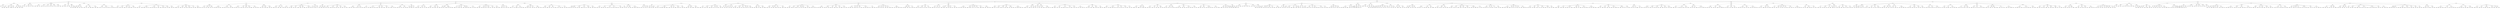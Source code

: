 strict digraph  {
tqefb [weight=40];
lhrml [weight=164];
ecblhee [weight=55];
sdjshz [weight=55];
ykntwjm [weight=16];
fbebcq [weight=233];
ilzfg [weight=31];
vqbvnf [weight=31];
idyiyg [weight=31];
tifpswp [weight=31];
rqjpza [weight=1043];
xszbzi [weight=13];
zafhcbb [weight=865];
qoouyiw [weight=1117];
zazkyd [weight=203];
vzylhou [weight=36];
ndvkjn [weight=36];
ndfxn [weight=48];
brxmlaa [weight=47];
nlbvsaj [weight=47];
pfjpsxf [weight=1714];
uchxwm [weight=69];
ohpvb [weight=69];
tnuvu [weight=395];
ccxsuk [weight=12];
rrhbmgi [weight=98];
vfkeogg [weight=58];
xfbvid [weight=86];
muburl [weight=57];
xxpnqpc [weight=224];
ksuydd [weight=20];
pmxdc [weight=20];
ilkrxa [weight=9];
lkjkrj [weight=81];
lcuhsxu [weight=75];
flcyx [weight=32];
nuuvgid [weight=23];
ltweydr [weight=11];
pafuvtn [weight=72];
simlgvw [weight=88];
npjbfxb [weight=94];
ingzgv [weight=199];
brxtyug [weight=71];
nfexc [weight=71];
cejlti [weight=341];
boslv [weight=10868];
ygeeepa [weight=32];
asiigv [weight=25];
jiorqgn [weight=136];
fnbpxoq [weight=646];
dqkxvd [weight=112];
wkbqh [weight=81];
dnirvcs [weight=81];
sczzyjo [weight=167];
euaku [weight=22];
ytgdbn [weight=22];
uwnwx [weight=171];
czmxofi [weight=81];
tmmbh [weight=81];
engsa [weight=81];
gxlcwkl [weight=34];
suwehi [weight=15];
gkpirl [weight=162];
vbrwu [weight=51];
tnjkbcd [weight=51];
dpahgkv [weight=52];
pbebtfc [weight=114];
bubcg [weight=42];
vaiqef [weight=42];
ymnissn [weight=47];
mltftcq [weight=21];
rejewfv [weight=71];
rfuqci [weight=64];
oyuep [weight=270];
lfveq [weight=292];
grbnbad [weight=199];
gepue [weight=21];
kuwuy [weight=97];
rzhwl [weight=1936];
vmlmrk [weight=109];
ushmwu [weight=97];
tziitox [weight=41];
dbqujc [weight=87];
texjaoa [weight=104];
mpkijdc [weight=47];
lyqbnl [weight=47];
wpxaup [weight=975];
jijmyu [weight=274];
ejjdfwk [weight=82];
jsrmk [weight=7];
ofshfcn [weight=274];
exqxh [weight=31];
fmtzdw [weight=37];
vmbeqe [weight=33];
fxaom [weight=41];
ewowmhn [weight=63];
xyioev [weight=67];
qbepv [weight=67];
rqbld [weight=67];
lgpsy [weight=73];
fjgns [weight=149];
tmbuahz [weight=93];
wvtlu [weight=93];
cyyjrf [weight=56];
gmobt [weight=96];
hlsvyhx [weight=96];
ngwdz [weight=96];
hrrzu [weight=96];
dntxe [weight=99];
nafrtm [weight=2458];
gpkgkv [weight=59];
vuqcpir [weight=1823];
jvegsv [weight=701];
xhorr [weight=2011];
rzsxtev [weight=419];
xksfmz [weight=1213];
lebuxmo [weight=14];
fbfqvq [weight=29];
zcegp [weight=98];
clfvfbd [weight=167];
wnbbrab [weight=61];
bdmmi [weight=61];
wfaus [weight=13];
lmrhhj [weight=27];
roprp [weight=6];
itimbmg [weight=71];
fepdsz [weight=16];
phcizz [weight=93];
olmzxu [weight=10];
efkixrq [weight=10];
uljiu [weight=99];
qignfgc [weight=99];
sbvopw [weight=49];
vebuhzt [weight=136];
eyfds [weight=88];
nhylqxq [weight=88];
rdssp [weight=44];
lipbj [weight=68];
mjfnukc [weight=83];
kgclit [weight=49];
ltfxsl [weight=97];
xbnbi [weight=32];
vgffruy [weight=98];
yaueae [weight=352];
lpflvwn [weight=296];
qirikp [weight=91];
xzjcbwa [weight=376];
kshtume [weight=300];
voanano [weight=320];
lcxeysi [weight=275];
pfqyoho [weight=57];
mnjhqkb [weight=57];
nadgwb [weight=87];
lycks [weight=6];
nyghbkz [weight=10];
racbcat [weight=78];
hhtpv [weight=19];
kjonnd [weight=128];
vfuywa [weight=43];
zttbwuj [weight=43];
dnpbek [weight=219];
cbwrev [weight=15];
nrtmf [weight=15];
wrrdy [weight=55];
khumo [weight=37];
xhoytye [weight=85];
wpulnl [weight=98];
uxmjz [weight=38];
oqpxd [weight=56];
iztdlnf [weight=7];
mofllk [weight=131];
lyfsi [weight=34];
rybovf [weight=34];
fmzpc [weight=21];
yysvm [weight=89];
boropxd [weight=4285];
slzaeep [weight=1023];
hiotqxu [weight=877];
qppggd [weight=171];
iahug [weight=397];
cwwwj [weight=201];
upfhsu [weight=27];
jjlodie [weight=46];
hqbunkc [weight=88];
dteoa [weight=52];
dhugaw [weight=145];
gdbut [weight=24];
gkbmdh [weight=24];
izvfjt [weight=89];
nfomnyt [weight=9];
gbyblhe [weight=75];
mjkgsg [weight=97];
vkgbz [weight=79];
ldfun [weight=87];
ttfhrp [weight=82];
vjaffbt [weight=391];
cdqpv [weight=14];
pavbfb [weight=14];
jgrigjx [weight=24];
upjvowk [weight=87];
dfmrhz [weight=31];
qqrqid [weight=82];
kbqpd [weight=30];
wqtcnyz [weight=63];
kwfghyi [weight=7];
ajacjz [weight=174];
mthaau [weight=21];
ifogeft [weight=21];
pglsa [weight=129];
wimpgm [weight=31];
wtcuxsp [weight=31];
eakfc [weight=45];
jlhly [weight=16];
vbrpgbe [weight=96];
ydpxkx [weight=8];
zpqlfyn [weight=80];
skxcsro [weight=71];
uelcs [weight=71];
pbonnr [weight=208];
kpxdh [weight=32];
izgkl [weight=32];
nquecpp [weight=32];
obxki [weight=9];
drenb [weight=85];
vozeer [weight=10879];
fnkxzn [weight=1197];
xxardb [weight=1219];
yixmif [weight=84];
psdcvl [weight=202];
lgbltl [weight=110];
oriskzl [weight=20];
synlyuo [weight=165];
mwtqk [weight=125];
oryvzmp [weight=227];
spnkurd [weight=66];
rxcyz [weight=80];
nbonyx [weight=46];
hmrbytx [weight=46];
kjbps [weight=23];
qkbflxg [weight=94];
hywytz [weight=162];
amrvw [weight=52];
gzxpx [weight=52];
sknxjo [weight=59];
cnnajhy [weight=80];
uiqzhqu [weight=84];
omtrskm [weight=17];
pnbzj [weight=60];
cuupma [weight=96];
yddiq [weight=96];
jiybk [weight=49];
nnmcrj [weight=35];
vsyhi [weight=35];
cnyyygq [weight=54];
tekqjru [weight=6];
qgnkn [weight=66];
qvstpyq [weight=89];
ntgdq [weight=48];
phltmve [weight=13];
anprhpf [weight=70];
epnfp [weight=39];
lxdlq [weight=48];
yuiqntx [weight=55];
xsdlmg [weight=59];
xvbezu [weight=59];
hobchva [weight=97];
qtwaod [weight=228];
tdxve [weight=93];
dsoipkq [weight=93];
draxijw [weight=67];
evkyf [weight=15];
sipdbpd [weight=82];
vlxqvi [weight=266];
dzbqu [weight=28];
qnmgp [weight=28];
eelrlu [weight=36];
opilymx [weight=35];
buzsiye [weight=16];
sabkxwy [weight=189];
zddnqld [weight=76];
gomrr [weight=76];
fwwvg [weight=88];
teafht [weight=87];
zzlgja [weight=27];
boclo [weight=75];
eywfs [weight=75];
tskeqa [weight=75];
ajjyaog [weight=327];
worqvps [weight=32];
illzp [weight=29];
jzeeng [weight=88];
havmool [weight=10];
dwtgak [weight=1742];
yolqpau [weight=641];
paetkc [weight=854];
wjpvpg [weight=53];
ieejg [weight=255];
islbpsv [weight=82];
fcfujgr [weight=82];
pjrtj [weight=64];
idqfawa [weight=1327];
osfsey [weight=25];
mfhtd [weight=89];
owbhv [weight=151];
dntzv [weight=9];
ihmixw [weight=93];
upvzg [weight=45];
cvmlcyx [weight=65];
dslabn [weight=81];
cjhxpn [weight=9];
hjhaae [weight=44];
axstuln [weight=9];
tcymb [weight=93];
jwrcrra [weight=37];
ltfsqn [weight=95];
vktrdf [weight=79];
wdjpqq [weight=43];
lukls [weight=78];
rhinivh [weight=56];
yxxrv [weight=49];
rodfe [weight=116];
svxrmhl [weight=79];
fpqfvd [weight=79];
ewlryhh [weight=5];
lqorouz [weight=721];
kgxmev [weight=215];
zrrklpo [weight=345];
lazovhv [weight=153];
cajloqp [weight=327];
jstihz [weight=93];
anendx [weight=90];
ghbmnod [weight=61];
pkhhbp [weight=452];
owaqfb [weight=84];
uwgomw [weight=260];
wxcas [weight=256];
qrzofif [weight=66];
vdexe [weight=66];
tvzbk [weight=66];
jmpyaib [weight=69];
uplalh [weight=56];
ffzpfp [weight=64];
clxasb [weight=66];
dnaclwb [weight=12];
ixdxwhj [weight=89];
jzklwrz [weight=1218];
ocspnqg [weight=84];
zrmtgk [weight=62];
dfxox [weight=146];
qpbqzwi [weight=84];
hobrps [weight=112];
pmkcwxd [weight=81];
ksizuia [weight=77];
ayrmwy [weight=77];
uutzk [weight=77];
utsyk [weight=5];
vzhrt [weight=9];
poywgwi [weight=419];
eelwu [weight=83];
sxagng [weight=82];
lgpqna [weight=82];
mgmmqpf [weight=50];
ecrkcs [weight=66];
nmlmm [weight=97];
akzwfo [weight=11];
zxymd [weight=206];
gyxopp [weight=61];
ychlsfn [weight=61];
lxeeq [weight=26];
pkrbgb [weight=88];
hnfjb [weight=13];
koqnz [weight=95];
aowql [weight=5];
nexgspx [weight=78];
humrsd [weight=35];
bwpvsv [weight=8];
tuxctb [weight=97];
iqefm [weight=211];
vftol [weight=62];
haphukg [weight=62];
llmhaad [weight=156];
bkzfd [weight=96];
irxbhi [weight=96];
pdyjzd [weight=142];
zfjuv [weight=88];
ghkyui [weight=88];
sjvdfk [weight=89];
zvefixb [weight=69];
ftomb [weight=69];
hfhqvb [weight=2026];
sqsyxpe [weight=119];
iaeemxc [weight=155];
vuzuq [weight=23];
puzsftr [weight=67];
gachpm [weight=41];
fhifg [weight=1924];
lkfcgw [weight=40];
magml [weight=150];
tjrdifv [weight=98];
sefzkr [weight=118];
nzwdyjh [weight=48];
idfja [weight=47];
kiueoo [weight=181];
yhmclb [weight=87];
riuhtpn [weight=101];
ydapn [weight=41];
wuqhqm [weight=41];
tsasgm [weight=13];
mjnjzet [weight=153];
mopevhs [weight=220];
hvyscq [weight=282];
ugtpfof [weight=302];
qnbxo [weight=206];
qerhwfp [weight=122];
xojyah [weight=84];
tfwcyid [weight=293];
ajqaniw [weight=48];
accqde [weight=92];
fwzkvc [weight=66];
hvigowx [weight=97];
hujizfz [weight=59];
eoyva [weight=59];
bdudb [weight=50];
jocdav [weight=91];
egoaw [weight=5];
fuaaot [weight=91];
suslpgz [weight=116];
zvldmx [weight=22];
bjtca [weight=22];
htxwgxj [weight=36];
alsrt [weight=189];
dvpjab [weight=76];
ipwdq [weight=76];
ndgra [weight=135];
ukzms [weight=21];
hrrxs [weight=21];
cilwhdb [weight=21];
cyzobwd [weight=21];
nozqe [weight=42];
niiwne [weight=50];
otsaip [weight=35];
ljpyq [weight=32];
mcihl [weight=24];
buhmvt [weight=24];
oijissd [weight=23];
uzowuwt [weight=44];
vmvnrq [weight=97];
qwqenwn [weight=96];
rrhiz [weight=113];
pqeso [weight=116];
evliz [weight=151];
uvvsl [weight=67];
kdbbkg [weight=22];
vzcyoxl [weight=22];
oufzuw [weight=89];
hqgbfvn [weight=68];
rxmxfno [weight=76];
ozmoirq [weight=107];
oitkdg [weight=35];
xsbjwz [weight=35];
mefsxl [weight=5015];
ixlerg [weight=852];
uoujbtv [weight=32];
khjbclb [weight=581];
mbora [weight=95];
jlpfu [weight=144];
avrfz [weight=57];
ywuqf [weight=57];
dkuds [weight=97];
inggl [weight=261];
qgudtwk [weight=67];
myfcqxe [weight=67];
tixcp [weight=14140];
qoyhxl [weight=72];
jgvsp [weight=52];
zwtnf [weight=108];
kyspusd [weight=25];
vdxdq [weight=68];
qiqvce [weight=72];
ehgnylr [weight=8];
xavay [weight=8];
fibcigx [weight=82];
omvflhe [weight=82];
socuv [weight=6510];
tjvry [weight=2251];
ybqehu [weight=16];
mapirt [weight=2822];
sdhtcgx [weight=388];
ogksb [weight=78];
tuytxy [weight=65];
nteuv [weight=89];
jsdzajv [weight=89];
hyvhosf [weight=25];
kpdms [weight=44];
mswjlev [weight=107];
jfdud [weight=68];
knpefcs [weight=68];
ckrqr [weight=30];
jeejn [weight=82];
idgrh [weight=20];
jbutmk [weight=109];
tswgpqg [weight=66];
lwuxii [weight=25];
uhmypt [weight=39];
swkfz [weight=92];
ugzxbjw [weight=72];
ccyflwf [weight=111];
slbun [weight=66];
xxcpmu [weight=89];
gworrlc [weight=14712];
aaizfj [weight=105];
nqayozt [weight=69];
xftjd [weight=93];
whpjefc [weight=231];
qdkcyj [weight=40];
erzpzd [weight=66];
alpoep [weight=51];
wammii [weight=44];
svpwz [weight=44];
uwmocg [weight=72774];
npwjod [weight=7625];
fmqxggg [weight=6539];
tkaax [weight=7058];
tbpyoxy [weight=5672];
hhxofiu [weight=80];
odpuf [weight=15];
fcxag [weight=57];
kebxaum [weight=31];
ahxse [weight=331];
qwtss [weight=91];
stqsnlz [weight=89];
bgibn [weight=75];
vjrrptz [weight=60];
ehqap [weight=141];
pdawj [weight=39];
wvyht [weight=26];
ockjo [weight=29];
aiqug [weight=46];
ejehv [weight=1135];
owxcxd [weight=243];
nvbococ [weight=118];
invkz [weight=94];
yrdsxpn [weight=12];
gvjwj [weight=23];
itfiqj [weight=163];
gimjz [weight=201];
vaxierg [weight=63];
feope [weight=63];
ekzro [weight=71];
zbscr [weight=378];
myfkdkl [weight=17];
wtpgz [weight=17];
jmrry [weight=87];
xfwju [weight=45];
wnteyab [weight=67];
zxmpvm [weight=67];
jpsoy [weight=1570];
sewtbk [weight=123];
txhcyqf [weight=91];
tkntd [weight=45];
oqqnazv [weight=71];
efmrpp [weight=78];
odqkxi [weight=6];
gvjuwwn [weight=244];
quhyxh [weight=274];
misjd [weight=92];
vmnys [weight=100];
rtgpmf [weight=94];
blafijn [weight=262];
qfmofym [weight=25];
yqcwdh [weight=80];
rfmbo [weight=92];
frvqvlo [weight=92];
hhjgskh [weight=7];
idxgock [weight=23];
ipgrte [weight=66];
zpxbc [weight=118];
cletkls [weight=82];
krvtfsj [weight=82];
budohp [weight=82];
yjqdgq [weight=30];
vgfve [weight=9];
uclzjin [weight=73];
xgxea [weight=23];
grksx [weight=23];
jzlquwl [weight=65];
oipjur [weight=178];
slvkou [weight=42];
pjpfvqe [weight=8];
gcjdpx [weight=8];
ebtkonx [weight=158];
ytjuerk [weight=23];
vpgxh [weight=85];
mnepu [weight=75];
zwjuqr [weight=26];
mtjcqtg [weight=52];
djzbom [weight=89];
iwgtul [weight=79];
hwvkbv [weight=47];
buplvox [weight=42];
xzxsnus [weight=54];
azpwos [weight=54];
fscqnmn [weight=77];
xeblqw [weight=55];
deagdif [weight=96];
jasamk [weight=96];
mopos [weight=62];
zddbivo [weight=38];
esyatlt [weight=38];
ifhntf [weight=8];
uxxwj [weight=215];
gkuqwak [weight=14];
qqesw [weight=14];
hqesnp [weight=58];
ncdnc [weight=34];
psmlok [weight=55];
hbabeiy [weight=300];
xcfvrz [weight=226];
lujwkxl [weight=54];
tgtwgnl [weight=272];
ueacv [weight=192];
fqorpj [weight=174];
ennlusa [weight=138];
awnos [weight=97];
ojlgsc [weight=74];
jatvuw [weight=38];
qidhm [weight=4140];
svgfqs [weight=1150];
zyuuri [weight=70];
ylysm [weight=1333];
pduiy [weight=1736];
pfsgds [weight=86];
kqiupp [weight=157];
gxgnzi [weight=186];
glveid [weight=267];
iyqzno [weight=59];
fhfcmv [weight=131];
crxpc [weight=153];
jbhoa [weight=52];
pcciu [weight=40];
urvwum [weight=170];
ytmnrjw [weight=71];
fkcwv [weight=71];
jldxskr [weight=14];
hatujsc [weight=93];
droaqx [weight=29];
fohnt [weight=22];
czwrn [weight=1100];
ykoyzh [weight=12];
wuavkqo [weight=68];
tvgfdb [weight=88];
kvmjx [weight=850];
mjryqy [weight=118];
evofre [weight=192];
gfkxqmk [weight=44];
sqdyn [weight=61];
weelykw [weight=46];
vqmckky [weight=80];
hzxgz [weight=80];
yiipi [weight=27];
dhltapo [weight=98];
qsetl [weight=310];
isesfdw [weight=48];
fsdvpk [weight=48];
ctpac [weight=68];
ycnqav [weight=5];
xpgzx [weight=48];
zkpghh [weight=98];
eawuhm [weight=98];
hlabv [weight=1742];
qxvfq [weight=204];
vpesyi [weight=204];
untiezr [weight=6];
vpqmdqf [weight=55];
lzfuzm [weight=32];
gszkqio [weight=79];
mzmyto [weight=45];
zcohp [weight=41];
haazrx [weight=21];
eodye [weight=116];
eaxlxoy [weight=84];
sbovaf [weight=84];
fkawsxk [weight=84];
uvfhx [weight=84];
xxzzr [weight=85];
vzgkr [weight=294];
aywwpfz [weight=352];
kpbdkq [weight=260];
hbjrjw [weight=26];
sxlkxs [weight=314];
vaale [weight=90];
grqfud [weight=823];
wopvp [weight=231];
usmhoj [weight=159];
hlnram [weight=31];
oyyfhxh [weight=84];
bneqef [weight=141];
ceibzne [weight=23];
jmnhj [weight=8];
vhgtr [weight=24];
ffakxgn [weight=58];
dcdxxv [weight=21];
shwph [weight=30];
tbhdon [weight=72];
suakgk [weight=72];
nmber [weight=37];
arhfcx [weight=99];
hgqsp [weight=99];
arugmz [weight=67];
eflbhmn [weight=77];
gekwq [weight=77];
tvunonh [weight=89];
ndpweps [weight=99];
wuuxzqy [weight=45];
jyuvjzz [weight=45];
xdgbnoj [weight=45];
fxrkpax [weight=55];
zfavz [weight=28];
smttd [weight=28];
szwdc [weight=8];
bsqbqtw [weight=31];
xvjmz [weight=155];
aktlwea [weight=43];
jxszqd [weight=43];
azzpq [weight=153];
ssngqqp [weight=14];
qndtc [weight=43];
dvsntva [weight=37];
rguht [weight=60];
lnxxnux [weight=60];
phqtbfn [weight=38];
zhiacn [weight=16];
oseerig [weight=410];
aqcscz [weight=21];
fagsd [weight=303];
hrciraz [weight=43];
lnnhuld [weight=43];
mpjvq [weight=34];
iebfp [weight=86];
xmhokd [weight=86];
ikdpgy [weight=33];
wqbwqi [weight=66];
tvfhovv [weight=20];
tjnerh [weight=2780];
ahhqrp [weight=55];
rlnee [weight=55];
sjyymi [weight=78];
mruoew [weight=45];
vogdr [weight=45];
ihquo [weight=45];
ngbto [weight=45];
diwwjq [weight=43];
msrlpql [weight=68];
tzumnfw [weight=1029];
nttyljj [weight=74];
rwmqvs [weight=74];
ggttj [weight=237];
ulymdk [weight=84];
qbjpr [weight=41];
wfnrlgo [weight=12];
wxeki [weight=6];
socgh [weight=50];
eiceooz [weight=412];
jauxc [weight=17];
utnjrpg [weight=97];
klflx [weight=19];
ygzvz [weight=63];
wgbupli [weight=63];
yzfbc [weight=45];
rocyko [weight=218];
rgzrfak [weight=52];
trabc [weight=52];
djblaef [weight=79];
fpwfhqa [weight=317];
ocxbu [weight=6];
bqzya [weight=6];
wevkbue [weight=6];
eqzjl [weight=185];
albxmd [weight=89];
fdetm [weight=89];
ctjyra [weight=89];
hjwug [weight=13];
rtjax [weight=93];
tuuqm [weight=128];
sokar [weight=62];
wtjzsm [weight=62];
xuxuy [weight=224];
tvlhxbd [weight=94];
hldjtya [weight=48];
navzdpq [weight=85];
vgbxwsh [weight=85];
vohmteg [weight=10];
uxuwgmz [weight=8379];
lhopv [weight=48];
vexiqv [weight=2359];
yitoepf [weight=20];
vpmyvzz [weight=11];
sinfhwq [weight=219];
tsdpmhr [weight=11];
xcaqylz [weight=11];
betkfui [weight=84];
vqanko [weight=399];
ygcph [weight=126];
dbqlqa [weight=38];
oawaasr [weight=158];
lkfhfri [weight=23];
zpdcajt [weight=44];
fmdxpvz [weight=24];
fdgvmi [weight=24];
milnj [weight=9];
ytacid [weight=51];
sgmtal [weight=87];
uzasvyd [weight=66];
cbjyf [weight=15];
clbkb [weight=15];
oiyohma [weight=24];
dohxzvo [weight=752];
vuxcbe [weight=17];
lczpqwp [weight=111];
jntictz [weight=131];
qbnwlwe [weight=67];
uqcjwp [weight=52];
srofdd [weight=90];
rtjzffy [weight=41];
cprxbbf [weight=1657];
dpqsg [weight=290];
myaznzp [weight=162];
yonamnd [weight=58];
ibfxt [weight=25];
lhcix [weight=265];
jxmvpr [weight=8];
lagoq [weight=8];
wuluv [weight=27912];
atgrdn [weight=90];
hdpqtg [weight=10989];
fcakejv [weight=4140];
sfevya [weight=11];
jtxvw [weight=80];
cjwnq [weight=191];
mtpbt [weight=152];
vounq [weight=42];
ounsg [weight=40];
rbhzdm [weight=40];
serls [weight=40];
ygqzh [weight=40];
syzptux [weight=14];
aptrqbk [weight=20];
gznxb [weight=15];
eevia [weight=89];
emdolt [weight=93];
kukkmrx [weight=223];
nmdit [weight=71];
qcaxee [weight=54];
cmtpu [weight=54];
whfwtio [weight=60];
zwxkyn [weight=85];
mamhdgl [weight=43];
zbtgzh [weight=52];
zeien [weight=79];
jpadrxu [weight=29];
ylepv [weight=29];
gahopg [weight=64];
dobuzav [weight=11];
tmzvfia [weight=93];
hhqks [weight=93];
eieqwo [weight=26];
qvvgle [weight=20];
mcponby [weight=11];
dqabk [weight=41];
zxcjlk [weight=2139];
oykcbpj [weight=298];
pmosxof [weight=128];
kgiswh [weight=15];
flspx [weight=15];
qszzvq [weight=15];
bjkfl [weight=96];
fcpmz [weight=21];
maykdnd [weight=86];
gwfkzhk [weight=43];
qmnjlw [weight=95];
edshwfr [weight=50];
emuysfg [weight=50];
yusdv [weight=45];
cohgcil [weight=41];
bkjhdgy [weight=72];
nqjsdi [weight=20];
oivlxtz [weight=9];
ocowqvd [weight=7522];
ykjng [weight=1685];
bkcozk [weight=66];
bcxne [weight=66];
mvhybn [weight=66];
vaziim [weight=27];
wcgfkq [weight=630];
zermehr [weight=66];
tfaxln [weight=196];
zvtsnz [weight=176];
rukmtyd [weight=192];
ciwydtl [weight=65];
ezzzomx [weight=73];
fmele [weight=73];
luxtn [weight=73];
kunzaag [weight=2592];
mgvovnb [weight=127];
ftntagd [weight=27];
ggmjft [weight=197];
sopjux [weight=81];
tddqw [weight=11164];
iumspgx [weight=1713];
ojsntix [weight=6025];
ehwofnh [weight=18];
zrtrhph [weight=6535];
rujdblh [weight=15833];
ifengok [weight=20];
amzaq [weight=59];
plexk [weight=87];
pzoji [weight=47];
tebbb [weight=25];
oglut [weight=40];
zwtuhb [weight=187];
racquh [weight=35];
brxjw [weight=120];
hlfvf [weight=53];
gkctmh [weight=31];
fodfvds [weight=77];
ngffuwc [weight=123];
jjkyj [weight=14];
xczaehv [weight=14];
xpuly [weight=14];
qqdrox [weight=14];
noksmmp [weight=21];
vhzoa [weight=84];
iuuhcc [weight=54];
aauxa [weight=69];
jukhdvi [weight=116];
lilufvg [weight=192];
ciizgft [weight=55];
ebcls [weight=73];
yukbvwy [weight=89];
yaqlguh [weight=9];
jylvi [weight=535];
fisyh [weight=46];
ayuwm [weight=214];
opkren [weight=49];
mukkakg [weight=33];
xjkzvpn [weight=66];
wbydzcm [weight=686];
ahtqrem [weight=358];
iwbzsq [weight=416];
jafvw [weight=395];
zcptsvh [weight=1651];
qmwbv [weight=157];
biner [weight=121];
anlopt [weight=139];
msajn [weight=129];
qasbblg [weight=55];
pvowck [weight=43];
cdblpel [weight=97];
ojdlcls [weight=78];
ozackw [weight=51];
ckpsa [weight=84];
jqkrk [weight=84];
xhzdo [weight=98];
zprakvq [weight=213];
ixruqck [weight=10];
jcpbsc [weight=36];
knnmsai [weight=24];
kkeqyo [weight=47];
kzjdhi [weight=48];
ytvsrny [weight=59];
jpyfzy [weight=31];
xjdxfb [weight=82];
hclhewh [weight=82];
djwizu [weight=46];
vrghbl [weight=94];
qjdzqm [weight=144];
saflt [weight=60];
ptvuev [weight=302];
yplyevo [weight=75];
dptzp [weight=75];
xnjod [weight=73];
pulfop [weight=8];
qaosty [weight=9];
qydug [weight=7];
xhyph [weight=78];
igfvkh [weight=45];
hablmj [weight=310];
jyjvxw [weight=9];
sdhvw [weight=39];
kbclwl [weight=98];
dhhcmdj [weight=1815];
glwvlc [weight=74];
escef [weight=184];
uembj [weight=90];
mvrpr [weight=97];
pkejtl [weight=41];
ryxauy [weight=28];
slaiad [weight=11];
njogs [weight=11];
xhpbaer [weight=32];
zgjabut [weight=9];
pgozvs [weight=44];
lislxi [weight=80];
olosbi [weight=28];
fawadg [weight=73];
xjhfgv [weight=81];
vgtvj [weight=52];
mnrsu [weight=96];
dvnzgo [weight=89];
slkkm [weight=89];
ppmjk [weight=289];
aqviuy [weight=6];
vbysnql [weight=55];
xyfclte [weight=55];
lgpgt [weight=114];
qwqwp [weight=160];
vwzfk [weight=27];
fwoavaz [weight=27];
nhefqs [weight=139];
pfudc [weight=47];
gdpmx [weight=77];
suzkkr [weight=2330];
ezilows [weight=80];
vwledx [weight=142];
zgltwud [weight=74];
ghbhqnl [weight=74];
ztngdq [weight=74];
wwtvhb [weight=74];
tfqel [weight=49];
ezbax [weight=97];
wwwep [weight=20];
tpcmp [weight=87];
mwnczjf [weight=46];
ylkwbm [weight=46];
cltigxi [weight=48];
lehkqty [weight=48];
vuydl [weight=30];
xtcpynj [weight=31920];
wlkzwch [weight=87];
sclfvp [weight=7741];
mvice [weight=298];
ftnzxce [weight=31];
mkuow [weight=31];
ahotpd [weight=80];
nxtwjc [weight=17];
eolzkkc [weight=24];
juahc [weight=264];
bdlkkll [weight=94];
cmuclkp [weight=93];
gfhrh [weight=50];
txbkss [weight=72];
ehpzl [weight=87];
csmgexg [weight=89];
eiynck [weight=41];
izllv [weight=121];
hohmn [weight=89];
ohgyus [weight=42];
adkszk [weight=70];
rxbohqw [weight=75];
qubxyhi [weight=68];
kvfwsoc [weight=68];
vdezdp [weight=68];
myfhxk [weight=38];
cyenkm [weight=1226];
elqgxm [weight=1472];
uxjzpl [weight=1247];
ujdhpxh [weight=78];
ukzcbat [weight=884];
ykphap [weight=920];
jaxczdp [weight=25];
fgjcea [weight=19];
ezcmxxy [weight=245];
yjffdl [weight=22];
esroty [weight=22];
adzhm [weight=55];
lrxhito [weight=69];
fvdoc [weight=69];
hvche [weight=95];
aywgi [weight=5];
jixdvf [weight=7598];
tsjzvs [weight=39];
mxxvvt [weight=69];
umttqu [weight=221];
cptoly [weight=9];
nvdducc [weight=65];
vommsj [weight=42];
ozacwy [weight=66];
qhbwsiu [weight=67];
dgfqg [weight=93];
pmczhb [weight=68];
axbupt [weight=21];
wxruhqa [weight=16];
dqbhi [weight=78];
zykjenf [weight=78];
fyvrp [weight=78];
ylxgn [weight=78];
kvztqrg [weight=73];
qjool [weight=41];
orlkabb [weight=55];
rguvpi [weight=55];
rgewan [weight=55];
iodna [weight=37];
ucntsl [weight=50];
iakcl [weight=60];
vlpbqn [weight=60];
wdlpc [weight=97];
eoeac [weight=97];
rewfxf [weight=87];
bgcjcd [weight=62];
uggjwfl [weight=1393];
kvsnv [weight=134];
ksledpc [weight=146];
lzbzre [weight=97];
hvjal [weight=99];
nrufh [weight=89];
zymmhlb [weight=89];
yzvarwz [weight=68];
yyhsmd [weight=26];
ytbmfpn [weight=68];
evgddir [weight=44];
jdnia [weight=43];
fdozub [weight=58];
fprpmof [weight=68];
brrvjn [weight=15];
cwqou [weight=69];
uajllsw [weight=43];
wcfgubc [weight=32];
ffimin [weight=22];
ikxcldw [weight=23];
spqvn [weight=12168];
vwbwicx [weight=285];
cqtuah [weight=63];
iaxvd [weight=51];
aocbwq [weight=51];
hszuim [weight=2409];
nlehenc [weight=12];
bowxedw [weight=144];
qdoevfi [weight=39];
oyumlz [weight=90];
lrhclhk [weight=56];
godqs [weight=64];
qmtfv [weight=37];
irsrtbm [weight=45];
krvnq [weight=45];
vkzhxfv [weight=20];
kloow [weight=11];
ydxsq [weight=6];
mgboos [weight=385];
pnxmraq [weight=6];
alvji [weight=226];
orofe [weight=52];
tjqiwyw [weight=50];
bphpr [weight=25];
ehyzqx [weight=70];
havmcsf [weight=98];
llpifh [weight=45];
konmvry [weight=135];
kwonpn [weight=54];
mklrsr [weight=54];
showzx [weight=51];
iefjz [weight=6];
gvajepy [weight=7];
wpgdv [weight=168];
akwdkl [weight=32];
skvcg [weight=32];
hjibopk [weight=76];
movvd [weight=66];
ydndqy [weight=98];
glcbz [weight=87];
pvqmab [weight=78];
nezlnj [weight=90];
zzjgcli [weight=85];
vmdwgiy [weight=45];
itpjbr [weight=98];
mxtcb [weight=98];
eqrmhiv [weight=55];
mzbvwk [weight=1081];
bncbco [weight=1876];
rruyk [weight=14];
mvjii [weight=41];
rffho [weight=87];
rjuizk [weight=87];
tmejjp [weight=45];
rvgcgd [weight=332];
leccfrx [weight=8];
pyfps [weight=184];
dnqxg [weight=348];
uxpirup [weight=318];
kwikqd [weight=274];
oxpur [weight=53];
tkjff [weight=96];
yqigck [weight=264];
jyffs [weight=85];
jncodb [weight=85];
bmckl [weight=78];
rlfno [weight=208];
okian [weight=9];
akbciz [weight=9];
lqnskaj [weight=84];
tgxpafk [weight=107];
hivkyyy [weight=68];
oglqg [weight=6];
jpyaa [weight=6];
osaofz [weight=31];
bdnrzjl [weight=31];
vrbpoms [weight=35];
pysmz [weight=90];
wctwj [weight=90];
nblsqm [weight=43];
pyaco [weight=84];
phzap [weight=70];
bydub [weight=73];
xhidor [weight=64];
fphhjt [weight=32];
qlbapm [weight=6];
xqyyotm [weight=58];
vclbj [weight=50];
wyujf [weight=15];
gabcawj [weight=159];
vnrwmwp [weight=34];
vcjhxmu [weight=46];
ikefepo [weight=46];
xppxn [weight=191];
btsvt [weight=13];
duckgf [weight=13];
mgetjw [weight=57];
togddow [weight=53];
unjxp [weight=10];
hkcuo [weight=89];
mtypps [weight=48];
epaztgn [weight=74];
myytdk [weight=98];
enbtzt [weight=62];
xxrcw [weight=88];
teuku [weight=88];
vgqxpp [weight=38];
chihy [weight=108];
mxbid [weight=23];
iayol [weight=23];
lratbc [weight=73];
hwssny [weight=78];
afejk [weight=23];
ftdkcfr [weight=163];
yjsminx [weight=19];
wfnzaoj [weight=133];
aaavm [weight=163];
xzmnjz [weight=59];
mwmguqn [weight=19];
gwdrk [weight=72];
jfakaii [weight=209];
azxmib [weight=9];
dmayk [weight=9];
zjlqjvv [weight=91];
fdbnn [weight=61];
fiqgcz [weight=217];
tcyqi [weight=77];
zjthm [weight=59];
beqyys [weight=57];
ftimasv [weight=1482];
ibszdcc [weight=151];
mohlj [weight=185];
srsuyk [weight=75];
ytxlw [weight=51];
mozuwfi [weight=23];
nhttnio [weight=78];
zcszxf [weight=368];
fmnil [weight=16];
mjoctb [weight=16];
rrohj [weight=49];
gzsltcw [weight=33];
swoxpas [weight=49];
reyaoo [weight=185];
odvasfk [weight=26];
xfvxqr [weight=27];
llpllm [weight=63];
ocstme [weight=1659];
terrhqm [weight=242];
jdpncg [weight=90];
czsnue [weight=183];
kfgafaq [weight=95];
sfopk [weight=65];
pklfpox [weight=781];
irtey [weight=395];
nlztkoh [weight=383];
wohmy [weight=46];
fumcav [weight=205];
buhoxvf [weight=184];
jcalbf [weight=90];
vpdbtl [weight=62];
dgebx [weight=37];
uyflsu [weight=87];
bzeyrs [weight=80];
fgfhom [weight=22];
gbjzyvh [weight=20];
fgxaf [weight=20];
rthyaa [weight=65];
nzbmqoj [weight=416];
ppxmvic [weight=45];
ngzrfo [weight=431];
eaemp [weight=7];
sdfdasw [weight=44];
uhjzmx [weight=21];
dsycw [weight=9];
ncsglzf [weight=151];
tznvgv [weight=87];
yiqiioh [weight=87];
rwelv [weight=86];
uoezmkf [weight=66];
kiismq [weight=42];
rycova [weight=42];
psisfe [weight=72];
ngbnryz [weight=85];
okvaid [weight=79];
tcksxcj [weight=12];
bnbvm [weight=44];
hjjfc [weight=66];
sdvzj [weight=12];
wobzkg [weight=99];
tkxots [weight=9];
vvbijk [weight=212];
eznjfl [weight=59];
cagiues [weight=101];
derfr [weight=58];
vczbfs [weight=8];
pxgfxbt [weight=19];
zrovx [weight=52];
xtojoy [weight=70];
svypeua [weight=94];
dpcpy [weight=62];
phxuazm [weight=62];
txdyn [weight=62];
pyklnj [weight=29];
gfdyw [weight=29];
anqaz [weight=72];
mfngva [weight=6];
uiges [weight=14517];
tetbx [weight=120];
hhexmn [weight=225];
ytgqzq [weight=62];
dakenrk [weight=222];
uwscgd [weight=48];
yyauqx [weight=80];
lchstmy [weight=319];
lxyirze [weight=38];
znqux [weight=302];
guaqgw [weight=130];
operlbg [weight=322];
yzmeb [weight=74];
ukedg [weight=262];
mveyx [weight=190];
rpnlu [weight=34];
sifvsqc [weight=56];
jtwfdu [weight=3727];
pavabvy [weight=1241];
bqggi [weight=1915];
vtzgyeg [weight=59];
pnejfr [weight=122];
fxrtldx [weight=35];
zvzzst [weight=65];
iqvvnfr [weight=40];
cfcdlh [weight=96088];
whuak [weight=62];
qpdufu [weight=3326];
zbbyckg [weight=14];
dgzcgr [weight=70];
xvbro [weight=62];
hkqulxp [weight=81];
xinyot [weight=75];
hdtplwx [weight=255];
tzehi [weight=199];
aeylapx [weight=383];
zcwclwc [weight=289];
prfyjj [weight=283];
kuycibx [weight=236];
dxtne [weight=44];
yceabf [weight=14];
hnoakdg [weight=98];
ewfpgoj [weight=98];
aqbybws [weight=315];
kptbzl [weight=41];
yaeee [weight=43];
eedcta [weight=45];
wmjxypj [weight=151];
oxcth [weight=74];
ntidj [weight=214];
hmibku [weight=44];
gfrdgnq [weight=135];
eelcez [weight=46];
nddzkn [weight=271];
hoiju [weight=59];
hroegp [weight=59];
ijhzbaa [weight=14];
fqfdw [weight=87];
eberpkh [weight=62];
zqignj [weight=136];
qzhgmb [weight=222];
brsgom [weight=111];
igjmm [weight=132];
vjmhzau [weight=43];
fdwlwr [weight=43];
cibabc [weight=181];
neihdi [weight=9];
jgdqth [weight=89];
ganlaq [weight=1168];
kwiiccw [weight=9];
ydnsh [weight=172];
ahaan [weight=23];
cnvce [weight=88];
ccaeaw [weight=98];
rduns [weight=60];
sxonkbq [weight=50];
jektqvn [weight=6];
isxqmc [weight=34];
fwssgyj [weight=126];
qdnmni [weight=482];
qxvpaqr [weight=183];
joutwz [weight=215];
qpkxs [weight=20];
qygtd [weight=6];
eifitp [weight=15];
wpwzlpm [weight=98];
njhtc [weight=80];
gozszri [weight=31];
cdcdck [weight=53];
wnjdsq [weight=53];
nfpawkr [weight=53];
vybjgy [weight=53];
dvispjs [weight=15];
gsxxi [weight=44];
kvopnl [weight=99];
sylbpy [weight=355];
uriyyc [weight=261];
wemcfwy [weight=38];
qjvtm [weight=82986];
mrucj [weight=211];
mjjvkh [weight=55];
iixhucd [weight=13];
flywvww [weight=598];
nyqht [weight=16];
qmryr [weight=87];
kljfbe [weight=87];
fpenvio [weight=262];
icojter [weight=76];
vjhja [weight=43];
irxpuis [weight=89];
rjxxk [weight=53];
jbbpzze [weight=53];
nfgme [weight=81];
pedazr [weight=40];
weiik [weight=74];
afiqx [weight=38];
fesyd [weight=43];
rjfiqcz [weight=66];
tcujev [weight=66];
ycmhi [weight=66];
ldehas [weight=66];
kgjmfr [weight=1582];
ooixr [weight=55];
hrdvx [weight=191];
bavhssu [weight=23];
ydwtc [weight=219];
gxpdbf [weight=35];
xvwkwsk [weight=211];
fpuuwxw [weight=184];
fvbygj [weight=419];
qskjee [weight=24];
bbojh [weight=21];
ghobjvb [weight=21];
fnjqvc [weight=150];
oaiipqw [weight=46];
ncfpaw [weight=96];
jpcais [weight=21];
njlxjg [weight=97];
fbmcsl [weight=27];
jdvwj [weight=47];
oqixvwe [weight=47];
qosoqk [weight=29];
nnysyj [weight=34];
dplpd [weight=82];
dvoylt [weight=45];
dqxhlmf [weight=30];
qebjnbs [weight=25];
vlzoz [weight=32];
eppcdr [weight=23];
kazqqf [weight=88];
ilsvcl [weight=95];
czksrye [weight=51];
qfjnebk [weight=86];
qcyua [weight=53];
uuxwz [weight=360];
byxxgzt [weight=386];
rhhlps [weight=318];
uwisk [weight=32];
mkisdq [weight=74];
hldolxr [weight=241];
ounuwsx [weight=78];
vppppj [weight=141];
gamtq [weight=27];
yjxmv [weight=8];
qmnykar [weight=244];
aurya [weight=34];
elhde [weight=30];
qljqbt [weight=25];
csyuq [weight=16];
phyop [weight=11];
dbxgdw [weight=46];
dsnwpy [weight=330];
ljcjmur [weight=38];
kskmxw [weight=56];
pwqisw [weight=72];
qcsqz [weight=86];
igjhbnk [weight=19];
eupya [weight=67];
muztqt [weight=49];
edcrp [weight=141];
hfqij [weight=38];
vxbas [weight=304];
osdwzw [weight=330];
nvvnxlx [weight=40];
lhurwx [weight=55];
wrwqsw [weight=62];
hxhkfs [weight=88];
zyneso [weight=51];
otdcfi [weight=24];
jvaqrl [weight=87];
sxrjnm [weight=128];
csvhlkb [weight=88];
vgwkv [weight=93];
tuzpg [weight=13];
zzgvh [weight=13];
fxucung [weight=63];
wymlcoj [weight=205];
rovaby [weight=25];
pgmctro [weight=45];
kmmng [weight=68];
raaqp [weight=34];
jhrxncw [weight=20];
fylvsj [weight=82];
zfufrfx [weight=21];
texqz [weight=53];
ngbourw [weight=45];
vyiufa [weight=68];
ijhvxea [weight=347];
mbmsvws [weight=662];
dnodp [weight=148];
wuwnzr [weight=15];
gcbrstj [weight=97];
sybqi [weight=55];
errqggj [weight=55];
szqdnd [weight=284];
lkmcvop [weight=35];
twbcuh [weight=5];
zhhhbv [weight=20];
dtjuno [weight=53];
mlkbqhk [weight=90];
empap [weight=57];
xxsxwrm [weight=15];
eonodgj [weight=62];
eulpqss [weight=62];
jhahcgn [weight=19];
izkcvii [weight=85];
letus [weight=9];
abnzhwd [weight=55];
waznyo [weight=20];
ykdkp [weight=25];
hkjbbs [weight=23];
bouvy [weight=62];
ziaty [weight=62];
uamdcy [weight=62];
wacijzk [weight=202];
snpwaur [weight=82];
lrkttbz [weight=35];
dwuakz [weight=35];
lliow [weight=117];
pbdoak [weight=86];
grrmgdv [weight=151];
cqhxddr [weight=211];
vnxrh [weight=63];
shdht [weight=34];
uphktul [weight=63];
thdermn [weight=50];
zgnyiz [weight=66];
xlgffbd [weight=59];
ctbubmz [weight=134];
qnovi [weight=140];
bykcfy [weight=29];
dtgnqs [weight=67];
jqmpf [weight=90];
jlcvhl [weight=6];
qemad [weight=52];
rsebscc [weight=109];
knyhb [weight=58];
byhqi [weight=58];
zoagmd [weight=58];
uokfe [weight=12];
trwyel [weight=41];
qumhu [weight=24];
fqpfnc [weight=876];
rhsqn [weight=204];
rpcczq [weight=134];
vhdbfe [weight=214];
novtxck [weight=234];
dntft [weight=7];
iaaws [weight=68];
dqrwhri [weight=178];
ucjde [weight=44];
grvkl [weight=99];
acwtk [weight=25];
mxogohe [weight=25];
pdxgf [weight=236];
qlxowz [weight=37];
ceixcl [weight=12];
wurjtrm [weight=33];
mkdxj [weight=97];
ygoxtx [weight=91];
bkhnhga [weight=97];
upstldy [weight=21];
iojycd [weight=158];
frmmub [weight=55];
nowyljq [weight=184];
getbk [weight=40];
eveoo [weight=40];
tflcc [weight=201];
ueikvt [weight=87];
ndpwr [weight=87];
whszfc [weight=135];
npiost [weight=58];
pyfyx [weight=25];
espkomt [weight=97];
mwbzjrn [weight=72];
kcawhph [weight=23];
aeeyxh [weight=30];
xtckrp [weight=36];
kwwhiv [weight=263];
brzrx [weight=379];
lcobq [weight=109];
yafph [weight=66];
bczzzw [weight=66];
btxgac [weight=55];
mxrvwib [weight=36];
nxlzxzq [weight=37];
bhfkje [weight=15];
srqipi [weight=1107];
qoxcvs [weight=12];
khaxl [weight=251];
iuuck [weight=93];
wuezook [weight=82];
qjjjm [weight=60];
marrb [weight=15];
dbdne [weight=39];
duruha [weight=25];
dpygp [weight=84];
nglwlyl [weight=84];
omzvw [weight=83];
xklmcmc [weight=84];
avemla [weight=84];
juaekax [weight=21];
rrdin [weight=56];
agpuxcs [weight=17];
flays [weight=52];
awhgs [weight=87];
apwqbdt [weight=87];
vmcdxsc [weight=87];
aijyga [weight=49];
pmttpt [weight=140];
ihvtb [weight=130];
ndflhsj [weight=1709];
ypccy [weight=39];
wcmif [weight=86];
pdebsm [weight=8];
dzdgx [weight=35];
davnh [weight=33];
pfbukuq [weight=33];
blntgdj [weight=35];
aycnip [weight=42];
iyhuvj [weight=19];
mlvpmj [weight=2598];
cipzed [weight=14];
efvwgf [weight=41];
kaihb [weight=1131];
fppwvpe [weight=84];
ufryj [weight=412];
igbiz [weight=77];
uihbo [weight=84];
fhpik [weight=42];
qkshp [weight=85];
hdfugh [weight=44];
tillos [weight=262];
zxqbpy [weight=24];
nntot [weight=24];
apbzweg [weight=21];
zcxsxky [weight=21];
nfpfpq [weight=97];
pofye [weight=42];
zefywno [weight=78];
zeipd [weight=13];
fzivpz [weight=64];
dmbdxs [weight=78];
uaofl [weight=27];
klaqkg [weight=24];
uajkvy [weight=212];
pprsdm [weight=15];
kikni [weight=59];
dttxe [weight=24];
iwejes [weight=8];
qjamq [weight=52];
djdiyl [weight=51];
zyxswnx [weight=86];
jalyzrg [weight=189];
nqdab [weight=50];
iipyba [weight=25];
vdlhr [weight=88];
bkjpa [weight=626];
vxbieux [weight=86];
aktlne [weight=86];
genete [weight=23];
dqmcksd [weight=64];
cjikbu [weight=6];
jpjbtm [weight=96];
dujlhd [weight=83];
pxkxjy [weight=20];
cyxvk [weight=81];
uhvtx [weight=5];
mtlutxf [weight=78];
xriycgo [weight=121];
fkuvh [weight=51];
qfdlr [weight=72];
kmjbuf [weight=51];
twdlx [weight=88];
dgfjw [weight=58];
diiqyx [weight=26];
xuknyi [weight=273];
gvotglo [weight=12];
hcvfmh [weight=5];
bcyusmh [weight=5];
omqxa [weight=81];
jaiqco [weight=950];
tppwhd [weight=46];
ynsjo [weight=190];
vhysl [weight=346];
nuwaia [weight=1310];
fozofs [weight=47];
dnrle [weight=15];
hkqdsjx [weight=360];
wpzcj [weight=20];
tnrej [weight=20];
hvqex [weight=45];
pzbnrp [weight=15];
zaccgw [weight=15];
jjrcs [weight=45];
shwsc [weight=58];
pvesfah [weight=202];
hmdvz [weight=38];
cqgdvfr [weight=13];
kpgzhfa [weight=90];
qtmszjy [weight=86];
hqqcmi [weight=86];
pafhmi [weight=41];
xrbipx [weight=8];
ykrdbmw [weight=66];
ufcaif [weight=408];
nzorq [weight=82];
anobpj [weight=152];
qxcds [weight=27];
durpmst [weight=28];
krtdc [weight=266];
sfdtqc [weight=63];
vnbuj [weight=20];
opath [weight=91];
rxmvx [weight=234];
icmfzt [weight=288];
vhvmcal [weight=6];
lczyx [weight=77];
ncffowp [weight=77];
rotbjjy [weight=80];
nopmvrz [weight=340];
nzskcw [weight=400];
edpkt [weight=368];
lyxaz [weight=388];
zwtznsv [weight=49];
skhjby [weight=88];
kfrar [weight=88];
wwxctxk [weight=128];
jvhnuoq [weight=44];
olvnqyu [weight=23];
nakiug [weight=78];
dynfb [weight=131];
axouzs [weight=199];
ysbjlf [weight=144];
xcdycx [weight=82];
vvyhqon [weight=8];
pqrcl [weight=171];
lnuve [weight=840];
zjowzz [weight=67];
cllhod [weight=286];
uzzuddz [weight=146];
agzideh [weight=214];
mzfmw [weight=206];
chzno [weight=264];
rxhmtg [weight=244];
mvlvwo [weight=66];
yogzh [weight=305];
xstglba [weight=297];
uhtmhy [weight=84];
vhjri [weight=92];
jnenzeu [weight=171];
krfwuk [weight=63];
jeqlbxq [weight=48];
seztb [weight=7];
twgajx [weight=174];
yafxw [weight=130];
ywsjwhi [weight=80];
kxotrd [weight=61];
wrtarf [weight=78];
qkgtzy [weight=204];
dhgfms [weight=11];
gjbeou [weight=11];
fvkqehj [weight=37];
kjfmxih [weight=2163];
wlppp [weight=2421];
jyjkwnc [weight=49];
gynwzem [weight=92];
erlwita [weight=34];
pqrvq [weight=41];
ncmsneu [weight=344];
vbukg [weight=15];
vyfkoc [weight=94];
wlfzzwr [weight=62];
vpvvmqv [weight=83];
uafzt [weight=78];
pwhdea [weight=96];
izxkgl [weight=81];
nmcxmr [weight=20];
wfnrq [weight=45];
dtbgg [weight=26];
buwffdx [weight=76];
ufyxgmv [weight=73];
pxknh [weight=36];
ddiqs [weight=89];
ugyebr [weight=82];
eecdh [weight=57];
horkr [weight=38];
wirzgw [weight=12];
qdoici [weight=98];
pmhmqfc [weight=89];
emyiqu [weight=67];
ohkkn [weight=32];
zqnrzvk [weight=15];
mwikxz [weight=21];
cpnwxr [weight=34];
mhzpj [weight=17];
leaohjx [weight=84];
zyybpa [weight=50];
oyrmwz [weight=42];
grgkrf [weight=1515];
tpnnkuw [weight=190];
tsdgx [weight=20];
svxpof [weight=51];
mtwbsrl [weight=51];
kemdk [weight=6];
eyovcb [weight=195];
qwqzr [weight=179];
eluqn [weight=226];
mgene [weight=12150];
gwkdpj [weight=62];
ximfci [weight=62];
teuhjl [weight=14];
ullgsq [weight=53];
bssnhty [weight=53];
asgmujz [weight=270];
kkzzctu [weight=12];
cvmgc [weight=98];
nxfjeuy [weight=87];
kavzymu [weight=248];
ohgok [weight=98];
zyqsny [weight=50];
ctebhmp [weight=119];
fzrfow [weight=32];
xecjyv [weight=74];
mqhwy [weight=74];
twhnzo [weight=53];
xndzibu [weight=40];
kuqmkzc [weight=9];
fscnkbm [weight=100];
ygzyhpx [weight=84];
subedu [weight=96];
hmsfs [weight=49];
yhhzefl [weight=272];
shdbfhl [weight=96];
waangt [weight=46];
nqijykz [weight=168];
pnhmvd [weight=242];
ycnfy [weight=194];
vkufxby [weight=184];
qqkvxv [weight=52];
znslgho [weight=67];
pahywto [weight=26];
ucozsnh [weight=26];
tenzlo [weight=12];
cfhbh [weight=44];
pgllqy [weight=21];
ohlhl [weight=82];
lpweyw [weight=54];
qahbhq [weight=151];
obkparr [weight=81];
nuomen [weight=121];
horeib [weight=340];
pcdpxv [weight=36];
fgcjopa [weight=52];
qxkcxj [weight=46];
ihtcuq [weight=70];
tvhkggh [weight=294];
pmytxie [weight=48];
xhljlrn [weight=6];
obctcme [weight=43];
dhpoh [weight=5];
joryqqt [weight=44];
zdbjk [weight=59];
vjfkl [weight=96];
oircg [weight=12];
lrqskol [weight=11];
saqta [weight=60];
zzypx [weight=96];
rrfyhi [weight=56];
dmawkm [weight=6];
fhsxx [weight=33];
lpxcjq [weight=46];
jnpwbjj [weight=73];
ciaql [weight=8];
ygfyhh [weight=31];
zagrlc [weight=49];
kljhkzg [weight=50];
qtyeiv [weight=97];
ensngra [weight=56];
jyxztzm [weight=56];
tzhto [weight=297];
ckatuf [weight=280];
uokdqce [weight=16];
whbqia [weight=23682];
tespp [weight=113];
hdaii [weight=21];
cyrupz [weight=55];
djvozoc [weight=24];
sqypk [weight=47];
lhrml -> ecblhee;
lhrml -> sdjshz;
fbebcq -> ilzfg;
fbebcq -> vqbvnf;
fbebcq -> idyiyg;
fbebcq -> tifpswp;
rqjpza -> xszbzi;
rqjpza -> zafhcbb;
rqjpza -> qoouyiw;
xszbzi -> sxrjnm;
xszbzi -> ewowmhn;
xszbzi -> qjdzqm;
xszbzi -> tpnnkuw;
xszbzi -> rjfiqcz;
xszbzi -> nowyljq;
zafhcbb -> rlfno;
zafhcbb -> xpgzx;
zafhcbb -> hwssny;
qoouyiw -> wwxctxk;
qoouyiw -> suslpgz;
qoouyiw -> rduns;
zazkyd -> vzylhou;
zazkyd -> ndvkjn;
ndfxn -> brxmlaa;
ndfxn -> nlbvsaj;
pfjpsxf -> uchxwm;
pfjpsxf -> ohpvb;
xxpnqpc -> ksuydd;
xxpnqpc -> pmxdc;
ingzgv -> brxtyug;
ingzgv -> nfexc;
boslv -> ygeeepa;
boslv -> asiigv;
boslv -> jiorqgn;
boslv -> fnbpxoq;
ygeeepa -> hywytz;
ygeeepa -> ehyzqx;
ygeeepa -> kavzymu;
ygeeepa -> krtdc;
asiigv -> fbebcq;
asiigv -> lchstmy;
asiigv -> ciwydtl;
jiorqgn -> dbdne;
jiorqgn -> pnejfr;
jiorqgn -> qfjnebk;
jiorqgn -> uoezmkf;
jiorqgn -> dqrwhri;
fnbpxoq -> fscnkbm;
fnbpxoq -> ygzyhpx;
fnbpxoq -> buplvox;
dqkxvd -> wkbqh;
dqkxvd -> dnirvcs;
sczzyjo -> euaku;
sczzyjo -> ytgdbn;
uwnwx -> czmxofi;
uwnwx -> tmmbh;
uwnwx -> engsa;
gkpirl -> vbrwu;
gkpirl -> tnjkbcd;
pbebtfc -> bubcg;
pbebtfc -> vaiqef;
rejewfv -> rfuqci;
rejewfv -> oyuep;
rejewfv -> lfveq;
rfuqci -> xjhfgv;
rfuqci -> omqxa;
rfuqci -> obkparr;
rfuqci -> izxkgl;
oyuep -> xsdlmg;
oyuep -> xvbezu;
lfveq -> jgrigjx;
lfveq -> oiyohma;
lfveq -> qumhu;
lfveq -> dttxe;
grbnbad -> mltftcq;
grbnbad -> gepue;
rzhwl -> vmlmrk;
rzhwl -> ushmwu;
rzhwl -> tziitox;
vmlmrk -> zpdcajt;
vmlmrk -> hdfugh;
ushmwu -> niiwne;
ushmwu -> bdudb;
tziitox -> mtlutxf;
tziitox -> lukls;
texjaoa -> mpkijdc;
texjaoa -> lyqbnl;
wpxaup -> jijmyu;
wpxaup -> ejjdfwk;
wpxaup -> jsrmk;
wpxaup -> ofshfcn;
ejjdfwk -> tkjff;
ejjdfwk -> ncfpaw;
jsrmk -> yukbvwy;
jsrmk -> tvunonh;
jsrmk -> yysvm;
ewowmhn -> xyioev;
ewowmhn -> qbepv;
ewowmhn -> rqbld;
fjgns -> tmbuahz;
fjgns -> wvtlu;
cyyjrf -> gmobt;
cyyjrf -> hlsvyhx;
cyyjrf -> ngwdz;
cyyjrf -> hrrzu;
nafrtm -> gpkgkv;
nafrtm -> vuqcpir;
nafrtm -> jvegsv;
nafrtm -> xhorr;
nafrtm -> rzsxtev;
nafrtm -> xksfmz;
gpkgkv -> aqbybws;
gpkgkv -> zzlgja;
gpkgkv -> ajjyaog;
gpkgkv -> qkgtzy;
gpkgkv -> pqrcl;
gpkgkv -> gimjz;
vuqcpir -> uljiu;
vuqcpir -> qignfgc;
jvegsv -> wpgdv;
jvegsv -> xxpnqpc;
jvegsv -> yqcwdh;
jvegsv -> brxjw;
jvegsv -> yqigck;
xhorr -> egoaw;
xhorr -> twbcuh;
rzsxtev -> kqiupp;
rzsxtev -> gxgnzi;
rzsxtev -> glveid;
rzsxtev -> iyqzno;
rzsxtev -> fhfcmv;
rzsxtev -> crxpc;
xksfmz -> wacijzk;
xksfmz -> pvesfah;
xksfmz -> anobpj;
xksfmz -> vounq;
clfvfbd -> wnbbrab;
clfvfbd -> bdmmi;
phcizz -> olmzxu;
phcizz -> efkixrq;
vebuhzt -> eyfds;
vebuhzt -> nhylqxq;
mjfnukc -> sbvopw;
mjfnukc -> kgclit;
vgffruy -> yaueae;
vgffruy -> lpflvwn;
vgffruy -> qirikp;
vgffruy -> xzjcbwa;
vgffruy -> kshtume;
vgffruy -> voanano;
yaueae -> sdvzj;
yaueae -> wfnrlgo;
lpflvwn -> iqvvnfr;
lpflvwn -> pedazr;
qirikp -> koqnz;
qirikp -> mbora;
qirikp -> ltfsqn;
kshtume -> jatvuw;
kshtume -> uxmjz;
voanano -> zfavz;
voanano -> smttd;
lcxeysi -> pfqyoho;
lcxeysi -> mnjhqkb;
kjonnd -> vfuywa;
kjonnd -> zttbwuj;
dnpbek -> cbwrev;
dnpbek -> nrtmf;
mofllk -> lyfsi;
mofllk -> rybovf;
boropxd -> slzaeep;
boropxd -> hiotqxu;
boropxd -> qppggd;
boropxd -> iahug;
boropxd -> cwwwj;
boropxd -> upfhsu;
boropxd -> jjlodie;
slzaeep -> edshwfr;
slzaeep -> emuysfg;
hiotqxu -> ohlhl;
hiotqxu -> lpweyw;
hiotqxu -> fgfhom;
qppggd -> oxcth;
qppggd -> enbtzt;
qppggd -> ntidj;
qppggd -> hmibku;
iahug -> waangt;
iahug -> nqijykz;
iahug -> pnhmvd;
cwwwj -> pdxgf;
cwwwj -> ugyebr;
cwwwj -> tillos;
upfhsu -> jukhdvi;
upfhsu -> lilufvg;
upfhsu -> rodfe;
upfhsu -> hvigowx;
jjlodie -> jtxvw;
jjlodie -> cjwnq;
jjlodie -> mtpbt;
dhugaw -> gdbut;
dhugaw -> gkbmdh;
vjaffbt -> cdqpv;
vjaffbt -> pavbfb;
ajacjz -> mthaau;
ajacjz -> ifogeft;
pglsa -> wimpgm;
pglsa -> wtcuxsp;
zpqlfyn -> skxcsro;
zpqlfyn -> uelcs;
pbonnr -> kpxdh;
pbonnr -> izgkl;
pbonnr -> nquecpp;
vozeer -> rejewfv;
vozeer -> fnkxzn;
vozeer -> xxardb;
fnkxzn -> mwmguqn;
fnkxzn -> igjhbnk;
xxardb -> ifhntf;
xxardb -> pulfop;
psdcvl -> lgbltl;
psdcvl -> oriskzl;
psdcvl -> zazkyd;
psdcvl -> synlyuo;
psdcvl -> mwtqk;
psdcvl -> oryvzmp;
lgbltl -> orlkabb;
lgbltl -> rguvpi;
lgbltl -> rgewan;
oriskzl -> jyffs;
oriskzl -> jncodb;
oriskzl -> zzjgcli;
synlyuo -> adzhm;
synlyuo -> ciizgft;
mwtqk -> lcuhsxu;
mwtqk -> mnepu;
oryvzmp -> mcihl;
oryvzmp -> buhmvt;
rxcyz -> nbonyx;
rxcyz -> hmrbytx;
hywytz -> amrvw;
hywytz -> gzxpx;
pnbzj -> vbrpgbe;
pnbzj -> cuupma;
pnbzj -> yddiq;
jiybk -> nnmcrj;
jiybk -> vsyhi;
qtwaod -> tdxve;
qtwaod -> dsoipkq;
vlxqvi -> dzbqu;
vlxqvi -> qnmgp;
sabkxwy -> zddnqld;
sabkxwy -> gomrr;
zzlgja -> boclo;
zzlgja -> eywfs;
zzlgja -> tskeqa;
zzlgja -> gbyblhe;
dwtgak -> yolqpau;
dwtgak -> paetkc;
dwtgak -> wjpvpg;
yolqpau -> nhefqs;
yolqpau -> pfudc;
yolqpau -> gdpmx;
paetkc -> pmttpt;
paetkc -> ihvtb;
paetkc -> ucntsl;
wjpvpg -> tfqel;
wjpvpg -> wfnrq;
wjpvpg -> mgboos;
ieejg -> islbpsv;
ieejg -> fcfujgr;
idqfawa -> osfsey;
idqfawa -> mfhtd;
idqfawa -> owbhv;
osfsey -> ueikvt;
osfsey -> ndpwr;
mfhtd -> vpqmdqf;
mfhtd -> btxgac;
owbhv -> klaqkg;
owbhv -> qskjee;
cvmlcyx -> lkjkrj;
cvmlcyx -> dslabn;
rodfe -> svxrmhl;
rodfe -> fpqfvd;
lqorouz -> kgxmev;
lqorouz -> zrrklpo;
lqorouz -> lazovhv;
lqorouz -> cajloqp;
lqorouz -> jstihz;
kgxmev -> rthyaa;
kgxmev -> zvzzst;
lazovhv -> deagdif;
lazovhv -> jasamk;
cajloqp -> milnj;
cajloqp -> dsycw;
jstihz -> ulymdk;
jstihz -> uiqzhqu;
jstihz -> vhzoa;
wxcas -> qrzofif;
wxcas -> vdexe;
jmpyaib -> rhinivh;
jmpyaib -> uplalh;
jzklwrz -> ocspnqg;
jzklwrz -> zrmtgk;
jzklwrz -> dfxox;
jzklwrz -> qpbqzwi;
jzklwrz -> uwgomw;
jzklwrz -> hobrps;
ocspnqg -> kpdms;
ocspnqg -> ucjde;
ocspnqg -> pgozvs;
ocspnqg -> joryqqt;
zrmtgk -> wobzkg;
zrmtgk -> hvjal;
dfxox -> horkr;
dfxox -> wemcfwy;
dfxox -> ljcjmur;
qpbqzwi -> pkrbgb;
qpbqzwi -> hxhkfs;
hobrps -> epaztgn;
hobrps -> mkisdq;
pmkcwxd -> ksizuia;
pmkcwxd -> ayrmwy;
pmkcwxd -> uutzk;
eelwu -> ttfhrp;
eelwu -> sxagng;
eelwu -> lgpqna;
eelwu -> qqrqid;
zxymd -> gyxopp;
zxymd -> ychlsfn;
iqefm -> vftol;
iqefm -> haphukg;
llmhaad -> bkzfd;
llmhaad -> irxbhi;
pdyjzd -> zfjuv;
pdyjzd -> hqbunkc;
pdyjzd -> ghkyui;
sjvdfk -> zvefixb;
sjvdfk -> ftomb;
hfhqvb -> sqsyxpe;
hfhqvb -> iaeemxc;
hfhqvb -> vuzuq;
sqsyxpe -> djvozoc;
sqsyxpe -> otdcfi;
iaeemxc -> pnxmraq;
iaeemxc -> aqviuy;
vuzuq -> tbhdon;
vuzuq -> suakgk;
fhifg -> lkfcgw;
fhifg -> magml;
fhifg -> tjrdifv;
fhifg -> sefzkr;
lkfcgw -> ckpsa;
lkfcgw -> jqkrk;
magml -> pyklnj;
magml -> gfdyw;
tjrdifv -> sybqi;
tjrdifv -> errqggj;
sefzkr -> igfvkh;
sefzkr -> upvzg;
riuhtpn -> ydapn;
riuhtpn -> wuqhqm;
mjnjzet -> mopevhs;
mjnjzet -> hvyscq;
mjnjzet -> ugtpfof;
mjnjzet -> qnbxo;
mjnjzet -> qerhwfp;
mjnjzet -> xojyah;
mopevhs -> cnnajhy;
mopevhs -> ywsjwhi;
hvyscq -> zagrlc;
hvyscq -> rrohj;
ugtpfof -> uhmypt;
ugtpfof -> sdhvw;
qnbxo -> nxfjeuy;
qnbxo -> teafht;
qerhwfp -> vxbieux;
qerhwfp -> wcmif;
qerhwfp -> aktlne;
xojyah -> ojlgsc;
xojyah -> ghbhqnl;
xojyah -> ztngdq;
xojyah -> wwtvhb;
tfwcyid -> ajqaniw;
tfwcyid -> accqde;
tfwcyid -> fwzkvc;
ajqaniw -> uzowuwt;
ajqaniw -> dxtne;
accqde -> kdbbkg;
accqde -> vzcyoxl;
fwzkvc -> lrkttbz;
fwzkvc -> dwuakz;
hvigowx -> hujizfz;
hvigowx -> eoyva;
hvigowx -> sknxjo;
suslpgz -> zvldmx;
suslpgz -> bjtca;
alsrt -> dvpjab;
alsrt -> ipwdq;
ndgra -> ukzms;
ndgra -> hrrxs;
ndgra -> cilwhdb;
qwqenwn -> rrhiz;
qwqenwn -> pqeso;
qwqenwn -> evliz;
qwqenwn -> uvvsl;
rrhiz -> pxknh;
rrhiz -> htxwgxj;
pqeso -> xgxea;
pqeso -> gvjwj;
pqeso -> grksx;
evliz -> nxtwjc;
evliz -> agpuxcs;
uvvsl -> xlgffbd;
uvvsl -> zdbjk;
ozmoirq -> oitkdg;
ozmoirq -> xsbjwz;
mefsxl -> ixlerg;
mefsxl -> uoujbtv;
mefsxl -> khjbclb;
ixlerg -> nnysyj;
ixlerg -> shdht;
uoujbtv -> bowxedw;
uoujbtv -> eberpkh;
uoujbtv -> zqignj;
uoujbtv -> qzhgmb;
khjbclb -> tespp;
khjbclb -> kmjbuf;
khjbclb -> phcizz;
jlpfu -> avrfz;
jlpfu -> ywuqf;
inggl -> qgudtwk;
inggl -> myfcqxe;
tixcp -> qoyhxl;
tixcp -> jgvsp;
tixcp -> zwtnf;
qoyhxl -> vgqxpp;
qoyhxl -> phqtbfn;
jgvsp -> jeqlbxq;
jgvsp -> kzjdhi;
zwtnf -> zhhhbv;
zwtnf -> qpkxs;
xavay -> fibcigx;
xavay -> omvflhe;
socuv -> tjvry;
socuv -> ybqehu;
socuv -> mapirt;
tjvry -> mxxvvt;
tjvry -> arugmz;
tjvry -> umttqu;
ybqehu -> qtwaod;
ybqehu -> uwnwx;
ybqehu -> vzgkr;
ybqehu -> aywwpfz;
ybqehu -> kpbdkq;
ybqehu -> hbjrjw;
ybqehu -> sxlkxs;
mapirt -> djwizu;
mapirt -> dbxgdw;
tuytxy -> nteuv;
tuytxy -> jsdzajv;
mswjlev -> jfdud;
mswjlev -> knpefcs;
jbutmk -> qgnkn;
jbutmk -> tswgpqg;
ccyflwf -> spnkurd;
ccyflwf -> slbun;
gworrlc -> aaizfj;
gworrlc -> nqayozt;
gworrlc -> xftjd;
gworrlc -> whpjefc;
gworrlc -> dnpbek;
aaizfj -> qiqvce;
aaizfj -> pwqisw;
nqayozt -> mruoew;
nqayozt -> vogdr;
nqayozt -> ihquo;
nqayozt -> ngbto;
xftjd -> racbcat;
xftjd -> zefywno;
whpjefc -> oglqg;
whpjefc -> jpyaa;
whpjefc -> lycks;
alpoep -> wammii;
alpoep -> svpwz;
uwmocg -> npwjod;
uwmocg -> fmqxggg;
uwmocg -> tkaax;
uwmocg -> tbpyoxy;
uwmocg -> mefsxl;
uwmocg -> hhxofiu;
npwjod -> ryxauy;
npwjod -> fzrfow;
npwjod -> xhpbaer;
fmqxggg -> jzlquwl;
fmqxggg -> oipjur;
fmqxggg -> slvkou;
fmqxggg -> pjpfvqe;
fmqxggg -> gcjdpx;
fmqxggg -> ebtkonx;
tkaax -> msajn;
tkaax -> czsnue;
tkaax -> kfgafaq;
tbpyoxy -> tfwcyid;
tbpyoxy -> szqdnd;
tbpyoxy -> lkmcvop;
hhxofiu -> tmejjp;
hhxofiu -> srqipi;
hhxofiu -> jpsoy;
ahxse -> qwtss;
ahxse -> stqsnlz;
ahxse -> bgibn;
ahxse -> vjrrptz;
ahxse -> ehqap;
ahxse -> pdawj;
qwtss -> duruha;
qwtss -> qebjnbs;
stqsnlz -> odvasfk;
stqsnlz -> eieqwo;
bgibn -> vmbeqe;
bgibn -> ikdpgy;
vjrrptz -> vwzfk;
vjrrptz -> vaziim;
vjrrptz -> fwoavaz;
pdawj -> ytxlw;
pdawj -> ozackw;
ejehv -> owxcxd;
ejehv -> nvbococ;
ejehv -> pmkcwxd;
owxcxd -> eppcdr;
owxcxd -> lkfhfri;
owxcxd -> ytjuerk;
nvbococ -> bkhnhga;
nvbococ -> nmlmm;
gimjz -> vaxierg;
gimjz -> feope;
zbscr -> myfkdkl;
zbscr -> wtpgz;
xfwju -> wnteyab;
xfwju -> zxmpvm;
jpsoy -> sewtbk;
jpsoy -> mofllk;
jpsoy -> txhcyqf;
jpsoy -> tkntd;
jpsoy -> oqqnazv;
sewtbk -> zddbivo;
sewtbk -> esyatlt;
txhcyqf -> cnyyygq;
txhcyqf -> iuuhcc;
tkntd -> fscqnmn;
tkntd -> fodfvds;
oqqnazv -> pjrtj;
oqqnazv -> godqs;
odqkxi -> gvjuwwn;
odqkxi -> quhyxh;
odqkxi -> dqkxvd;
odqkxi -> misjd;
odqkxi -> vmnys;
odqkxi -> rtgpmf;
odqkxi -> lhrml;
gvjuwwn -> evkyf;
gvjuwwn -> dvispjs;
misjd -> fuaaot;
misjd -> jocdav;
vmnys -> npiost;
vmnys -> shwsc;
vmnys -> hqesnp;
rtgpmf -> dvoylt;
rtgpmf -> llpifh;
rtgpmf -> yusdv;
rtgpmf -> hvqex;
blafijn -> lwuxii;
blafijn -> qfmofym;
yqcwdh -> rfmbo;
yqcwdh -> frvqvlo;
zpxbc -> cletkls;
zpxbc -> krvtfsj;
zpxbc -> budohp;
jzlquwl -> ymnissn;
jzlquwl -> kkeqyo;
jzlquwl -> fozofs;
oipjur -> cipzed;
oipjur -> ijhzbaa;
slvkou -> xcdycx;
slvkou -> dplpd;
pjpfvqe -> arhfcx;
pjpfvqe -> hgqsp;
gcjdpx -> dntxe;
gcjdpx -> grvkl;
ebtkonx -> fmdxpvz;
ebtkonx -> fdgvmi;
buplvox -> xzxsnus;
buplvox -> azpwos;
uxxwj -> gkuqwak;
uxxwj -> qqesw;
psmlok -> hbabeiy;
psmlok -> xcfvrz;
psmlok -> lujwkxl;
psmlok -> tgtwgnl;
psmlok -> ueacv;
psmlok -> fqorpj;
psmlok -> ennlusa;
hbabeiy -> nfomnyt;
hbabeiy -> kuqmkzc;
xcfvrz -> vcjhxmu;
xcfvrz -> ikefepo;
lujwkxl -> bkcozk;
lujwkxl -> bcxne;
lujwkxl -> mvhybn;
lujwkxl -> ipgrte;
tgtwgnl -> hkjbbs;
tgtwgnl -> nuuvgid;
ueacv -> ygzvz;
ueacv -> wgbupli;
fqorpj -> cltigxi;
fqorpj -> ntgdq;
fqorpj -> lehkqty;
ennlusa -> eedcta;
ennlusa -> mzmyto;
ennlusa -> pgmctro;
ennlusa -> eakfc;
qidhm -> svgfqs;
qidhm -> zyuuri;
qidhm -> ylysm;
qidhm -> psdcvl;
qidhm -> pfjpsxf;
qidhm -> pduiy;
svgfqs -> lgpgt;
svgfqs -> ndpweps;
svgfqs -> qwqwp;
zyuuri -> jnenzeu;
zyuuri -> brsgom;
zyuuri -> xuknyi;
zyuuri -> ggttj;
zyuuri -> vbukg;
zyuuri -> lhcix;
ylysm -> pmosxof;
ylysm -> njhtc;
ylysm -> vpdbtl;
pduiy -> dgfjw;
pduiy -> xqyyotm;
kqiupp -> vbysnql;
kqiupp -> xyfclte;
gxgnzi -> lmrhhj;
gxgnzi -> uaofl;
gxgnzi -> yiipi;
iyqzno -> jbhoa;
iyqzno -> dteoa;
iyqzno -> qemad;
iyqzno -> mtjcqtg;
fhfcmv -> ctpac;
fhfcmv -> iaaws;
crxpc -> beqyys;
crxpc -> empap;
urvwum -> ytmnrjw;
urvwum -> fkcwv;
czwrn -> ykoyzh;
czwrn -> wuavkqo;
czwrn -> tvgfdb;
ykoyzh -> sqdyn;
ykoyzh -> ghbmnod;
wuavkqo -> davnh;
wuavkqo -> mukkakg;
tvgfdb -> kcawhph;
tvgfdb -> genete;
kvmjx -> mjryqy;
kvmjx -> evofre;
kvmjx -> gfkxqmk;
mjryqy -> qjamq;
mjryqy -> vgtvj;
evofre -> cbjyf;
evofre -> eifitp;
gfkxqmk -> nrufh;
gfkxqmk -> zymmhlb;
weelykw -> vqmckky;
weelykw -> hzxgz;
qsetl -> isesfdw;
qsetl -> fsdvpk;
xpgzx -> zkpghh;
xpgzx -> eawuhm;
hlabv -> qxvfq;
hlabv -> vpesyi;
hlabv -> untiezr;
untiezr -> erzpzd;
untiezr -> movvd;
untiezr -> ecrkcs;
eodye -> eaxlxoy;
eodye -> sbovaf;
eodye -> fkawsxk;
eodye -> uvfhx;
vzgkr -> rguht;
vzgkr -> lnxxnux;
aywwpfz -> bsqbqtw;
aywwpfz -> ygfyhh;
kpbdkq -> lczyx;
kpbdkq -> ncffowp;
hbjrjw -> dkuds;
hbjrjw -> qtyeiv;
hbjrjw -> hobchva;
hbjrjw -> ltfxsl;
sxlkxs -> vclbj;
sxlkxs -> tjqiwyw;
vaale -> idfja;
vaale -> hwvkbv;
grqfud -> wopvp;
grqfud -> ccyflwf;
grqfud -> usmhoj;
grqfud -> hlnram;
grqfud -> oyyfhxh;
grqfud -> bneqef;
wopvp -> mfngva;
wopvp -> dmawkm;
usmhoj -> vommsj;
usmhoj -> fhpik;
hlnram -> cdcdck;
hlnram -> wnjdsq;
hlnram -> nfpawkr;
hlnram -> vybjgy;
oyyfhxh -> togddow;
oyyfhxh -> dtjuno;
oyyfhxh -> twhnzo;
bneqef -> iaxvd;
bneqef -> aocbwq;
arugmz -> eflbhmn;
arugmz -> gekwq;
ndpweps -> wuuxzqy;
ndpweps -> jyuvjzz;
ndpweps -> xdgbnoj;
xvjmz -> aktlwea;
xvjmz -> jxszqd;
azzpq -> ssngqqp;
azzpq -> lebuxmo;
oseerig -> haazrx;
oseerig -> aqcscz;
fagsd -> hrciraz;
fagsd -> lnnhuld;
mpjvq -> pfsgds;
mpjvq -> xfbvid;
mpjvq -> iebfp;
mpjvq -> xmhokd;
tjnerh -> ahhqrp;
tjnerh -> rlnee;
tzumnfw -> nttyljj;
tzumnfw -> rwmqvs;
ggttj -> ckrqr;
ggttj -> kbqpd;
jauxc -> tuxctb;
jauxc -> utnjrpg;
rocyko -> rgzrfak;
rocyko -> trabc;
fpwfhqa -> ocxbu;
fpwfhqa -> bqzya;
fpwfhqa -> wevkbue;
fpwfhqa -> roprp;
eqzjl -> albxmd;
eqzjl -> fdetm;
eqzjl -> ctjyra;
tuuqm -> sokar;
tuuqm -> wtjzsm;
xuxuy -> qkbflxg;
xuxuy -> tvlhxbd;
hldjtya -> xxzzr;
hldjtya -> navzdpq;
hldjtya -> vgbxwsh;
hldjtya -> xhoytye;
uxuwgmz -> lhopv;
uxuwgmz -> vexiqv;
uxuwgmz -> tjnerh;
lhopv -> uuxwz;
lhopv -> byxxgzt;
lhopv -> fpenvio;
lhopv -> pdyjzd;
lhopv -> qsetl;
lhopv -> rhhlps;
lhopv -> yceabf;
vexiqv -> ncsglzf;
vexiqv -> gwfkzhk;
vexiqv -> ozmoirq;
sinfhwq -> tsdpmhr;
sinfhwq -> xcaqylz;
vqanko -> ygcph;
vqanko -> dbqlqa;
vqanko -> oawaasr;
vqanko -> ajacjz;
ygcph -> irsrtbm;
ygcph -> krvnq;
dbqlqa -> csmgexg;
dbqlqa -> djzbom;
oawaasr -> jpadrxu;
oawaasr -> ylepv;
ytacid -> upjvowk;
ytacid -> sgmtal;
ytacid -> ldfun;
dohxzvo -> vuxcbe;
dohxzvo -> lczpqwp;
dohxzvo -> pglsa;
dohxzvo -> jntictz;
vuxcbe -> tznvgv;
vuxcbe -> yiqiioh;
lczpqwp -> nvvnxlx;
lczpqwp -> qdkcyj;
jntictz -> ifengok;
jntictz -> vkzhxfv;
jntictz -> tsdgx;
srofdd -> rtjzffy;
srofdd -> qbjpr;
cprxbbf -> dpqsg;
cprxbbf -> myaznzp;
cprxbbf -> yonamnd;
myaznzp -> ffzpfp;
myaznzp -> xhidor;
yonamnd -> knyhb;
yonamnd -> byhqi;
yonamnd -> vfkeogg;
yonamnd -> zoagmd;
lhcix -> jxmvpr;
lhcix -> lagoq;
lhcix -> bwpvsv;
lhcix -> ehgnylr;
wuluv -> atgrdn;
wuluv -> hdpqtg;
wuluv -> qidhm;
wuluv -> socuv;
wuluv -> boslv;
wuluv -> fcakejv;
atgrdn -> hfhqvb;
atgrdn -> cprxbbf;
atgrdn -> eqrmhiv;
atgrdn -> rzhwl;
atgrdn -> mzbvwk;
atgrdn -> bncbco;
hdpqtg -> nzbmqoj;
hdpqtg -> ppxmvic;
hdpqtg -> ngzrfo;
fcakejv -> ykrdbmw;
fcakejv -> jzklwrz;
fcakejv -> kjfmxih;
fcakejv -> wlppp;
jtxvw -> dgfqg;
jtxvw -> tcymb;
jtxvw -> rtjax;
cjwnq -> uihbo;
cjwnq -> lqnskaj;
mtpbt -> lrxhito;
mtpbt -> fvdoc;
mtpbt -> aauxa;
vounq -> ounsg;
vounq -> rbhzdm;
vounq -> serls;
vounq -> ygqzh;
nmdit -> qcaxee;
nmdit -> cmtpu;
zbtgzh -> zeien;
zbtgzh -> gszkqio;
zbtgzh -> iwgtul;
dobuzav -> tmzvfia;
dobuzav -> ihmixw;
dobuzav -> emdolt;
dobuzav -> hhqks;
zxcjlk -> llmhaad;
zxcjlk -> oykcbpj;
zxcjlk -> pnbzj;
oykcbpj -> acwtk;
oykcbpj -> mxogohe;
pmosxof -> kgiswh;
pmosxof -> flspx;
pmosxof -> qszzvq;
gwfkzhk -> qbnwlwe;
gwfkzhk -> draxijw;
ocowqvd -> vgffruy;
ocowqvd -> ykjng;
ocowqvd -> hlabv;
ykjng -> kukkmrx;
ykjng -> xriycgo;
ykjng -> djdiyl;
wcgfkq -> zermehr;
wcgfkq -> tfaxln;
wcgfkq -> zvtsnz;
wcgfkq -> rukmtyd;
zermehr -> buwffdx;
zermehr -> icojter;
tfaxln -> kloow;
tfaxln -> vpmyvzz;
zvtsnz -> jpcais;
zvtsnz -> pgllqy;
rukmtyd -> wfaus;
rukmtyd -> zeipd;
ciwydtl -> ezzzomx;
ciwydtl -> fmele;
ciwydtl -> luxtn;
ciwydtl -> uclzjin;
kunzaag -> mgvovnb;
kunzaag -> ftntagd;
kunzaag -> ggmjft;
mgvovnb -> blntgdj;
mgvovnb -> dzdgx;
ftntagd -> qkshp;
ftntagd -> zwxkyn;
sopjux -> tddqw;
sopjux -> iumspgx;
sopjux -> ojsntix;
sopjux -> uxuwgmz;
sopjux -> ehwofnh;
sopjux -> zrtrhph;
sopjux -> rujdblh;
tddqw -> tzumnfw;
tddqw -> ahxse;
tddqw -> iixhucd;
tddqw -> flywvww;
tddqw -> jylvi;
iumspgx -> fqpfnc;
iumspgx -> lnuve;
iumspgx -> oyrmwz;
iumspgx -> zcptsvh;
iumspgx -> znqux;
iumspgx -> grgkrf;
ojsntix -> xinyot;
ojsntix -> pklfpox;
ojsntix -> suzkkr;
ojsntix -> fhifg;
ehwofnh -> kvopnl;
ehwofnh -> kaihb;
ehwofnh -> ocstme;
ehwofnh -> hszuim;
ehwofnh -> mjnjzet;
ehwofnh -> dhhcmdj;
ehwofnh -> ndflhsj;
zrtrhph -> czwrn;
zrtrhph -> jaiqco;
zrtrhph -> tppwhd;
zrtrhph -> wcgfkq;
zrtrhph -> ynsjo;
zrtrhph -> vhysl;
zrtrhph -> nuwaia;
rujdblh -> ihtcuq;
rujdblh -> tvhkggh;
rujdblh -> igjmm;
rujdblh -> pbonnr;
amzaq -> jmrry;
amzaq -> plexk;
zwtuhb -> opilymx;
zwtuhb -> racquh;
brxjw -> bkjhdgy;
brxjw -> pafuvtn;
ngffuwc -> jjkyj;
ngffuwc -> xczaehv;
ngffuwc -> xpuly;
ngffuwc -> qqdrox;
jukhdvi -> vkgbz;
jukhdvi -> vktrdf;
lilufvg -> qjool;
lilufvg -> eiynck;
jylvi -> kjonnd;
jylvi -> fisyh;
jylvi -> ayuwm;
fisyh -> dpygp;
fisyh -> nglwlyl;
wbydzcm -> ahtqrem;
wbydzcm -> iwbzsq;
wbydzcm -> jafvw;
wbydzcm -> cyyjrf;
ahtqrem -> cohgcil;
ahtqrem -> pkejtl;
iwbzsq -> kemdk;
iwbzsq -> iefjz;
iwbzsq -> vhvmcal;
iwbzsq -> qygtd;
jafvw -> gznxb;
jafvw -> suwehi;
jafvw -> brrvjn;
zcptsvh -> qmwbv;
zcptsvh -> kiueoo;
zcptsvh -> biner;
zcptsvh -> mjfnukc;
zcptsvh -> anlopt;
qmwbv -> tcksxcj;
qmwbv -> ccxsuk;
biner -> qvvgle;
biner -> aptrqbk;
biner -> nmcxmr;
anlopt -> apbzweg;
anlopt -> zcxsxky;
msajn -> qasbblg;
msajn -> yuiqntx;
zprakvq -> ixruqck;
zprakvq -> vohmteg;
zprakvq -> havmool;
jpyfzy -> xjdxfb;
jpyfzy -> hclhewh;
qjdzqm -> saflt;
qjdzqm -> whfwtio;
ptvuev -> yplyevo;
ptvuev -> dptzp;
qydug -> xhyph;
qydug -> ogksb;
qydug -> efmrpp;
hablmj -> jyjvxw;
hablmj -> ilkrxa;
dhhcmdj -> glwvlc;
dhhcmdj -> escef;
dhhcmdj -> weelykw;
glwvlc -> wqbwqi;
glwvlc -> hjjfc;
escef -> akzwfo;
escef -> ltweydr;
ryxauy -> slaiad;
ryxauy -> njogs;
xhpbaer -> zgjabut;
xhpbaer -> oivlxtz;
mnrsu -> dvnzgo;
mnrsu -> slkkm;
mnrsu -> xxcpmu;
mnrsu -> izvfjt;
lgpgt -> saqta;
lgpgt -> qjjjm;
qwqwp -> dvsntva;
qwqwp -> qmtfv;
nhefqs -> cpnwxr;
nhefqs -> erlwita;
nhefqs -> raaqp;
pfudc -> wdlpc;
pfudc -> eoeac;
gdpmx -> gachpm;
gdpmx -> zcohp;
gdpmx -> pqrvq;
gdpmx -> pafhmi;
suzkkr -> ezilows;
suzkkr -> ndfxn;
suzkkr -> vwledx;
ezilows -> osaofz;
ezilows -> bdnrzjl;
tfqel -> vmvnrq;
tfqel -> mvrpr;
tfqel -> awnos;
tfqel -> ezbax;
tpcmp -> mwnczjf;
tpcmp -> ylkwbm;
xtcpynj -> tixcp;
xtcpynj -> wlkzwch;
xtcpynj -> sclfvp;
xtcpynj -> nafrtm;
xtcpynj -> vozeer;
xtcpynj -> ocowqvd;
wlkzwch -> axouzs;
wlkzwch -> bkjpa;
wlkzwch -> opath;
wlkzwch -> wpxaup;
wlkzwch -> ejehv;
wlkzwch -> qdnmni;
wlkzwch -> uggjwfl;
sclfvp -> psmlok;
sclfvp -> kgjmfr;
sclfvp -> grqfud;
mvice -> ftnzxce;
mvice -> mkuow;
juahc -> vrghbl;
juahc -> bdlkkll;
ehpzl -> nzwdyjh;
ehpzl -> lxdlq;
izllv -> hohmn;
izllv -> oufzuw;
izllv -> ixdxwhj;
rxbohqw -> qubxyhi;
rxbohqw -> lipbj;
rxbohqw -> kvfwsoc;
rxbohqw -> vdezdp;
myfhxk -> cyenkm;
myfhxk -> elqgxm;
myfhxk -> uxjzpl;
myfhxk -> ujdhpxh;
myfhxk -> ukzcbat;
myfhxk -> ykphap;
cyenkm -> gkpirl;
cyenkm -> alvji;
cyenkm -> orofe;
elqgxm -> thdermn;
elqgxm -> fnjqvc;
elqgxm -> zrovx;
uxjzpl -> zwtuhb;
uxjzpl -> jvaqrl;
uxjzpl -> uajkvy;
ujdhpxh -> wxcas;
ujdhpxh -> sdhtcgx;
ujdhpxh -> vxbas;
ujdhpxh -> izllv;
ujdhpxh -> hldjtya;
ukzcbat -> rxhmtg;
ukzcbat -> iojycd;
ukzcbat -> mpjvq;
ykphap -> ehpzl;
ykphap -> jhahcgn;
ykphap -> wmjxypj;
ykphap -> izkcvii;
ykphap -> riuhtpn;
ykphap -> xfvxqr;
ezcmxxy -> yjffdl;
ezcmxxy -> esroty;
jixdvf -> dohxzvo;
jixdvf -> tsjzvs;
jixdvf -> kvmjx;
tsjzvs -> grrmgdv;
tsjzvs -> sczzyjo;
tsjzvs -> jauxc;
tsjzvs -> cqhxddr;
tsjzvs -> vnxrh;
tsjzvs -> mrucj;
tsjzvs -> xvwkwsk;
mxxvvt -> rxmxfno;
mxxvvt -> hjibopk;
wxruhqa -> dqbhi;
wxruhqa -> zykjenf;
wxruhqa -> fyvrp;
wxruhqa -> ylxgn;
ucntsl -> iakcl;
ucntsl -> vlpbqn;
uggjwfl -> kvsnv;
uggjwfl -> ksledpc;
uggjwfl -> lzbzre;
kvsnv -> oaiipqw;
kvsnv -> wohmy;
ksledpc -> tqefb;
ksledpc -> oglut;
lzbzre -> vjhja;
lzbzre -> obctcme;
lzbzre -> yaeee;
fdozub -> ytbmfpn;
fdozub -> fprpmof;
fdozub -> hqgbfvn;
fdozub -> yzvarwz;
cwqou -> uajllsw;
cwqou -> diwwjq;
cwqou -> pvowck;
spqvn -> vwbwicx;
spqvn -> vqanko;
spqvn -> cqtuah;
vwbwicx -> yjsminx;
vwbwicx -> wfnzaoj;
vwbwicx -> aaavm;
vwbwicx -> ftdkcfr;
vwbwicx -> itfiqj;
vwbwicx -> xzmnjz;
cqtuah -> flays;
cqtuah -> hkqdsjx;
cqtuah -> zcszxf;
hszuim -> yrdsxpn;
hszuim -> nlehenc;
bowxedw -> qdoevfi;
bowxedw -> epnfp;
mgboos -> lxeeq;
mgboos -> wvyht;
alvji -> pxgfxbt;
alvji -> klflx;
orofe -> oxpur;
orofe -> ullgsq;
orofe -> texqz;
orofe -> bssnhty;
ehyzqx -> havmcsf;
ehyzqx -> xhzdo;
konmvry -> kwonpn;
konmvry -> mklrsr;
wpgdv -> wcfgubc;
wpgdv -> akwdkl;
wpgdv -> skvcg;
vmdwgiy -> itpjbr;
vmdwgiy -> mxtcb;
eqrmhiv -> eiceooz;
eqrmhiv -> xuxuy;
eqrmhiv -> horeib;
eqrmhiv -> waznyo;
eqrmhiv -> ufryj;
eqrmhiv -> zbscr;
mzbvwk -> dynfb;
mzbvwk -> qydug;
mzbvwk -> rsebscc;
mzbvwk -> fxucung;
mzbvwk -> hldolxr;
mzbvwk -> jbutmk;
bncbco -> fdbnn;
bncbco -> fiqgcz;
bncbco -> tcyqi;
mvjii -> rffho;
mvjii -> rjuizk;
mvjii -> dbqujc;
mvjii -> nadgwb;
tmejjp -> rvgcgd;
tmejjp -> leccfrx;
tmejjp -> pyfps;
tmejjp -> dnqxg;
tmejjp -> uxpirup;
tmejjp -> mvice;
tmejjp -> kwikqd;
rvgcgd -> kwfghyi;
rvgcgd -> gvajepy;
rvgcgd -> seztb;
rvgcgd -> dntft;
leccfrx -> jzeeng;
leccfrx -> vdlhr;
leccfrx -> kazqqf;
leccfrx -> cnvce;
pyfps -> csvhlkb;
pyfps -> simlgvw;
dnqxg -> qlbapm;
dnqxg -> xhljlrn;
uxpirup -> bbojh;
uxpirup -> ghobjvb;
kwikqd -> jdnia;
kwikqd -> wdjpqq;
rlfno -> okian;
rlfno -> cptoly;
rlfno -> vzhrt;
rlfno -> akbciz;
tgxpafk -> hivkyyy;
tgxpafk -> vdxdq;
vrbpoms -> nezlnj;
vrbpoms -> pysmz;
vrbpoms -> wctwj;
vrbpoms -> oyumlz;
phzap -> xnjod;
phzap -> bydub;
phzap -> lgpsy;
gabcawj -> gxlcwkl;
gabcawj -> vnrwmwp;
xppxn -> btsvt;
xppxn -> duckgf;
xppxn -> hnfjb;
xppxn -> hjwug;
enbtzt -> xxrcw;
enbtzt -> teuku;
chihy -> mxbid;
chihy -> iayol;
chihy -> ceibzne;
hwssny -> vpvvmqv;
hwssny -> dujlhd;
yjsminx -> txbkss;
yjsminx -> psisfe;
wfnzaoj -> zqnrzvk;
wfnzaoj -> marrb;
xzmnjz -> diiqyx;
xzmnjz -> pahywto;
xzmnjz -> ucozsnh;
xzmnjz -> zwjuqr;
jfakaii -> azxmib;
jfakaii -> dmayk;
fdbnn -> pvqmab;
fdbnn -> nhttnio;
tcyqi -> xtojoy;
tcyqi -> adkszk;
ftimasv -> ibszdcc;
ftimasv -> mohlj;
ftimasv -> srsuyk;
ftimasv -> zprakvq;
ftimasv -> xppxn;
ftimasv -> mswjlev;
ftimasv -> tuytxy;
ibszdcc -> bavhssu;
ibszdcc -> ikxcldw;
ibszdcc -> ahaan;
ibszdcc -> afejk;
mohlj -> ockjo;
mohlj -> fbfqvq;
srsuyk -> ensngra;
srsuyk -> kskmxw;
srsuyk -> jyxztzm;
zcszxf -> fmnil;
zcszxf -> mjoctb;
reyaoo -> dpahgkv;
reyaoo -> uqcjwp;
xfvxqr -> bmckl;
xfvxqr -> nexgspx;
ocstme -> terrhqm;
ocstme -> jdpncg;
ocstme -> jlpfu;
terrhqm -> ydpxkx;
terrhqm -> pdebsm;
jdpncg -> oqpxd;
jdpncg -> sifvsqc;
jdpncg -> rrdin;
czsnue -> durpmst;
czsnue -> olosbi;
kfgafaq -> anqaz;
kfgafaq -> mwbzjrn;
pklfpox -> tnuvu;
pklfpox -> irtey;
pklfpox -> inggl;
pklfpox -> nlztkoh;
pklfpox -> vrbpoms;
nlztkoh -> jektqvn;
nlztkoh -> cjikbu;
buhoxvf -> jcalbf;
buhoxvf -> anendx;
vpdbtl -> dgebx;
vpdbtl -> nmber;
vpdbtl -> iodna;
fgfhom -> gbjzyvh;
fgfhom -> fgxaf;
fgfhom -> tvfhovv;
nzbmqoj -> fjgns;
nzbmqoj -> igbiz;
nzbmqoj -> iqefm;
ppxmvic -> gynwzem;
ppxmvic -> yhhzefl;
ppxmvic -> eluqn;
ppxmvic -> ncmsneu;
ngzrfo -> pbebtfc;
ngzrfo -> ndgra;
ngzrfo -> texjaoa;
ngzrfo -> cwqou;
ngzrfo -> qnovi;
eaemp -> rdssp;
eaemp -> evgddir;
eaemp -> sdfdasw;
ncsglzf -> tsasgm;
ncsglzf -> phltmve;
uoezmkf -> kiismq;
uoezmkf -> rycova;
uoezmkf -> nozqe;
ngbnryz -> okvaid;
ngbnryz -> djblaef;
vvbijk -> eznjfl;
vvbijk -> zjthm;
cagiues -> ffakxgn;
cagiues -> derfr;
zrovx -> nvdducc;
zrovx -> sfopk;
svypeua -> dpcpy;
svypeua -> phxuazm;
svypeua -> txdyn;
uiges -> tetbx;
uiges -> hhexmn;
uiges -> ytgqzq;
uiges -> dakenrk;
uiges -> uwscgd;
uiges -> yyauqx;
tetbx -> shwph;
tetbx -> vuydl;
tetbx -> dqxhlmf;
tetbx -> yjqdgq;
hhexmn -> hcvfmh;
hhexmn -> aywgi;
hhexmn -> bcyusmh;
ytgqzq -> ddiqs;
ytgqzq -> jgdqth;
dakenrk -> axstuln;
dakenrk -> tkxots;
uwscgd -> bjkfl;
uwscgd -> jpjbtm;
yyauqx -> lislxi;
yyauqx -> rotbjjy;
lchstmy -> hhtpv;
lchstmy -> fgjcea;
znqux -> rocyko;
znqux -> guaqgw;
znqux -> operlbg;
znqux -> yzmeb;
znqux -> ukedg;
znqux -> vlxqvi;
znqux -> mveyx;
guaqgw -> vjfkl;
guaqgw -> pwhdea;
yzmeb -> bouvy;
yzmeb -> ziaty;
yzmeb -> uamdcy;
yzmeb -> xvbro;
ukedg -> elhde;
ukedg -> aeeyxh;
mveyx -> hjhaae;
mveyx -> bnbvm;
mveyx -> gsxxi;
jtwfdu -> pavabvy;
jtwfdu -> lqorouz;
jtwfdu -> wbydzcm;
jtwfdu -> bqggi;
jtwfdu -> vtzgyeg;
pavabvy -> grbnbad;
pavabvy -> lcobq;
pavabvy -> sinfhwq;
pavabvy -> vmdwgiy;
pavabvy -> xvjmz;
bqggi -> ilsvcl;
bqggi -> czksrye;
bqggi -> chihy;
vtzgyeg -> ingzgv;
vtzgyeg -> khaxl;
vtzgyeg -> cejlti;
vtzgyeg -> iuuck;
vtzgyeg -> alsrt;
vtzgyeg -> fpwfhqa;
vtzgyeg -> sabkxwy;
pnejfr -> humrsd;
pnejfr -> fxrtldx;
cfcdlh -> dwtgak;
cfcdlh -> whuak;
cfcdlh -> rqjpza;
cfcdlh -> qpdufu;
whuak -> idqfawa;
whuak -> ganlaq;
whuak -> odqkxi;
qpdufu -> mbmsvws;
qpdufu -> qwqenwn;
qpdufu -> dnodp;
xinyot -> hdtplwx;
xinyot -> tzehi;
xinyot -> aeylapx;
xinyot -> zcwclwc;
xinyot -> dobuzav;
xinyot -> prfyjj;
xinyot -> kuycibx;
hdtplwx -> gahopg;
hdtplwx -> dqmcksd;
tzehi -> swkfz;
tzehi -> vhjri;
zcwclwc -> jdvwj;
zcwclwc -> oqixvwe;
prfyjj -> kljhkzg;
prfyjj -> mgmmqpf;
kuycibx -> opkren;
kuycibx -> muztqt;
kuycibx -> swoxpas;
yceabf -> hnoakdg;
yceabf -> zcegp;
yceabf -> myytdk;
yceabf -> ewfpgoj;
aqbybws -> ydxsq;
aqbybws -> tekqjru;
wmjxypj -> ykntwjm;
wmjxypj -> fepdsz;
oxcth -> wuezook;
oxcth -> snpwaur;
ntidj -> qoxcvs;
ntidj -> ceixcl;
hmibku -> njlxjg;
hmibku -> cdblpel;
gfrdgnq -> aiqug;
gfrdgnq -> eelcez;
nddzkn -> hoiju;
nddzkn -> hroegp;
eberpkh -> bzeyrs;
eberpkh -> ahotpd;
zqignj -> mamhdgl;
zqignj -> fesyd;
brsgom -> hatujsc;
brsgom -> cmuclkp;
igjmm -> qndtc;
igjmm -> vjmhzau;
igjmm -> nblsqm;
igjmm -> fdwlwr;
cibabc -> neihdi;
cibabc -> yaqlguh;
cibabc -> cjhxpn;
cibabc -> obxki;
ganlaq -> tuuqm;
ganlaq -> kwiiccw;
ganlaq -> ydnsh;
kwiiccw -> cyxvk;
kwiiccw -> hkqulxp;
kwiiccw -> nfgme;
ydnsh -> xndzibu;
ydnsh -> pcciu;
rduns -> gfhrh;
rduns -> sxonkbq;
fwssgyj -> ncdnc;
fwssgyj -> isxqmc;
qdnmni -> sjvdfk;
qdnmni -> gabcawj;
qdnmni -> qxvpaqr;
qdnmni -> gfrdgnq;
qdnmni -> joutwz;
qdnmni -> jfakaii;
qdnmni -> cvmlcyx;
qxvpaqr -> dhgfms;
qxvpaqr -> gjbeou;
qxvpaqr -> phyop;
qxvpaqr -> sfevya;
joutwz -> wxeki;
joutwz -> jlcvhl;
njhtc -> gozszri;
njhtc -> exqxh;
njhtc -> gkctmh;
kvopnl -> nddzkn;
kvopnl -> lcxeysi;
kvopnl -> mvjii;
kvopnl -> fagsd;
kvopnl -> sylbpy;
kvopnl -> uriyyc;
sylbpy -> omtrskm;
sylbpy -> mhzpj;
uriyyc -> vlzoz;
uriyyc -> worqvps;
uriyyc -> flcyx;
uriyyc -> lzfuzm;
qjvtm -> myfhxk;
qjvtm -> boropxd;
qjvtm -> jixdvf;
iixhucd -> fwssgyj;
iixhucd -> kkzzctu;
iixhucd -> fpuuwxw;
iixhucd -> subedu;
iixhucd -> ycnfy;
iixhucd -> vkufxby;
flywvww -> cqgdvfr;
flywvww -> dhugaw;
flywvww -> whszfc;
nyqht -> qmryr;
nyqht -> kljfbe;
nyqht -> fqfdw;
nyqht -> rewfxf;
fpenvio -> gwdrk;
fpenvio -> ugzxbjw;
irxpuis -> rjxxk;
irxpuis -> jbbpzze;
rjfiqcz -> tcujev;
rjfiqcz -> ycmhi;
rjfiqcz -> ldehas;
kgjmfr -> ooixr;
kgjmfr -> amzaq;
kgjmfr -> hrdvx;
ooixr -> pmhmqfc;
ooixr -> eevia;
hrdvx -> dcdxxv;
hrdvx -> uhjzmx;
ydwtc -> gxpdbf;
ydwtc -> otsaip;
fpuuwxw -> aowql;
fpuuwxw -> ycnqav;
fnjqvc -> jlhly;
fnjqvc -> buzsiye;
ilsvcl -> dqabk;
ilsvcl -> efvwgf;
czksrye -> uphktul;
czksrye -> llpllm;
qfjnebk -> hlfvf;
qfjnebk -> qcyua;
uuxwz -> kjbps;
uuxwz -> idxgock;
byxxgzt -> nyghbkz;
byxxgzt -> unjxp;
rhhlps -> jvhnuoq;
rhhlps -> cfhbh;
vppppj -> gamtq;
vppppj -> fbmcsl;
qmnykar -> aurya;
qmnykar -> rpnlu;
edcrp -> lxyirze;
edcrp -> hfqij;
vxbas -> cyzobwd;
vxbas -> juaekax;
vxbas -> axbupt;
vxbas -> mwikxz;
lhurwx -> wrwqsw;
lhurwx -> bgcjcd;
jvaqrl -> drenb;
jvaqrl -> vpgxh;
sxrjnm -> msrlpql;
sxrjnm -> pmczhb;
vgwkv -> tuzpg;
vgwkv -> zzgvh;
fxucung -> hkcuo;
fxucung -> qvstpyq;
wymlcoj -> rovaby;
wymlcoj -> hyvhosf;
wymlcoj -> ibfxt;
jhrxncw -> jeejn;
jhrxncw -> fylvsj;
ngbourw -> kmmng;
ngbourw -> vyiufa;
mbmsvws -> yhmclb;
mbmsvws -> glcbz;
dnodp -> rxcyz;
dnodp -> qfdlr;
dnodp -> xavay;
dnodp -> srofdd;
szqdnd -> xxsxwrm;
szqdnd -> eaemp;
szqdnd -> alpoep;
lkmcvop -> zpqlfyn;
lkmcvop -> twgajx;
lkmcvop -> yafxw;
xxsxwrm -> eonodgj;
xxsxwrm -> eulpqss;
jhahcgn -> nzorq;
jhahcgn -> sipdbpd;
izkcvii -> jyjkwnc;
izkcvii -> yxxrv;
waznyo -> rrhbmgi;
waznyo -> dhltapo;
waznyo -> wpwzlpm;
waznyo -> kbclwl;
lliow -> pbdoak;
lliow -> rwelv;
grrmgdv -> clbkb;
grrmgdv -> pzbnrp;
grrmgdv -> zaccgw;
grrmgdv -> dnrle;
vnxrh -> mqhwy;
vnxrh -> xecjyv;
thdermn -> uzasvyd;
thdermn -> zgnyiz;
ctbubmz -> tebbb;
ctbubmz -> qljqbt;
qnovi -> bykcfy;
qnovi -> qosoqk;
rsebscc -> clxasb;
rsebscc -> ozacwy;
fqpfnc -> wymlcoj;
fqpfnc -> rhsqn;
fqpfnc -> rpcczq;
fqpfnc -> vhdbfe;
fqpfnc -> novtxck;
fqpfnc -> svypeua;
rhsqn -> afiqx;
rhsqn -> hmdvz;
rpcczq -> jnpwbjj;
rpcczq -> fawadg;
vhdbfe -> wurjtrm;
vhdbfe -> pfbukuq;
novtxck -> oijissd;
novtxck -> mozuwfi;
dqrwhri -> iztdlnf;
dqrwhri -> hhjgskh;
pdxgf -> khumo;
pdxgf -> qlxowz;
iojycd -> frmmub;
iojycd -> mjjvkh;
iojycd -> xeblqw;
iojycd -> wrrdy;
nowyljq -> getbk;
nowyljq -> eveoo;
tflcc -> fmzpc;
tflcc -> upstldy;
whszfc -> illzp;
whszfc -> droaqx;
xtckrp -> eelwu;
xtckrp -> kwwhiv;
xtckrp -> brzrx;
kwwhiv -> zgltwud;
kwwhiv -> weiik;
brzrx -> yjxmv;
brzrx -> szwdc;
brzrx -> iwejes;
brzrx -> xrbipx;
lcobq -> yafph;
lcobq -> bczzzw;
srqipi -> uxxwj;
srqipi -> tgxpafk;
srqipi -> sfdtqc;
srqipi -> konmvry;
srqipi -> tflcc;
srqipi -> ngbnryz;
khaxl -> yzfbc;
khaxl -> jjrcs;
iuuck -> gwkdpj;
iuuck -> ximfci;
iuuck -> wlfzzwr;
iuuck -> mopos;
dbdne -> zyneso;
dbdne -> svxpof;
dbdne -> mtwbsrl;
omzvw -> owaqfb;
omzvw -> betkfui;
omzvw -> xklmcmc;
omzvw -> avemla;
flays -> uyflsu;
flays -> awhgs;
flays -> apwqbdt;
flays -> vmcdxsc;
pmttpt -> wuwnzr;
pmttpt -> bhfkje;
ihvtb -> pxkxjy;
ihvtb -> vnbuj;
ndflhsj -> azzpq;
ndflhsj -> ngbourw;
ndflhsj -> ypccy;
ndflhsj -> jmpyaib;
ypccy -> itimbmg;
ypccy -> ekzro;
aycnip -> iyhuvj;
aycnip -> kunzaag;
aycnip -> ftimasv;
aycnip -> zxcjlk;
aycnip -> mlvpmj;
iyhuvj -> nopmvrz;
iyhuvj -> fzivpz;
iyhuvj -> nzskcw;
iyhuvj -> pkhhbp;
iyhuvj -> edpkt;
iyhuvj -> eodye;
iyhuvj -> lyxaz;
mlvpmj -> vppppj;
mlvpmj -> jpyfzy;
mlvpmj -> irxpuis;
kaihb -> kxotrd;
kaihb -> qxcds;
kaihb -> cagiues;
kaihb -> edcrp;
kaihb -> olvnqyu;
kaihb -> cibabc;
igbiz -> qcsqz;
igbiz -> qtmszjy;
igbiz -> hqqcmi;
tillos -> zxqbpy;
tillos -> nntot;
fzivpz -> espkomt;
fzivpz -> nfpfpq;
fzivpz -> mjkgsg;
fzivpz -> mkdxj;
uajkvy -> odpuf;
uajkvy -> wyujf;
uajkvy -> pprsdm;
djdiyl -> zyxswnx;
djdiyl -> maykdnd;
jalyzrg -> socgh;
jalyzrg -> nqdab;
bkjpa -> zbtgzh;
bkjpa -> jalyzrg;
bkjpa -> ppmjk;
bkjpa -> lliow;
bkjpa -> ydwtc;
xriycgo -> fkuvh;
xriycgo -> showzx;
qfdlr -> zyybpa;
qfdlr -> zyqsny;
kmjbuf -> kebxaum;
kmjbuf -> dfmrhz;
xuknyi -> gvotglo;
xuknyi -> dnaclwb;
jaiqco -> ctbubmz;
jaiqco -> vaale;
jaiqco -> jhrxncw;
tppwhd -> zpxbc;
tppwhd -> buhoxvf;
tppwhd -> nyqht;
tppwhd -> asgmujz;
ynsjo -> zxymd;
ynsjo -> wxruhqa;
ynsjo -> ckatuf;
ynsjo -> hablmj;
vhysl -> ezcmxxy;
vhysl -> phzap;
vhysl -> clfvfbd;
vhysl -> reyaoo;
nuwaia -> zzypx;
nuwaia -> shdbfhl;
hkqdsjx -> wpzcj;
hkqdsjx -> tnrej;
cqgdvfr -> kpgzhfa;
cqgdvfr -> uembj;
ykrdbmw -> ptvuev;
ykrdbmw -> juahc;
ykrdbmw -> mnrsu;
ykrdbmw -> eqzjl;
ykrdbmw -> oseerig;
ykrdbmw -> ufcaif;
ufcaif -> ffimin;
ufcaif -> fohnt;
anobpj -> ykdkp;
anobpj -> pyfyx;
qxcds -> qmnjlw;
qxcds -> hvche;
sfdtqc -> jqmpf;
sfdtqc -> mlkbqhk;
opath -> fdozub;
opath -> dsnwpy;
opath -> vvbijk;
opath -> osdwzw;
opath -> rxmvx;
opath -> icmfzt;
rxmvx -> ljpyq;
rxmvx -> xbnbi;
rxmvx -> uwisk;
icmfzt -> jldxskr;
icmfzt -> zbbyckg;
icmfzt -> teuhjl;
nopmvrz -> rrfyhi;
nopmvrz -> lrhclhk;
nzskcw -> dtbgg;
nzskcw -> yyhsmd;
edpkt -> ohgyus;
edpkt -> pofye;
lyxaz -> ohkkn;
lyxaz -> fphhjt;
zwtznsv -> fwwvg;
zwtznsv -> twdlx;
zwtznsv -> skhjby;
zwtznsv -> kfrar;
wwxctxk -> vczbfs;
wwxctxk -> ciaql;
wwxctxk -> jmnhj;
wwxctxk -> vvyhqon;
olvnqyu -> kuwuy;
olvnqyu -> gcbrstj;
dynfb -> abnzhwd;
dynfb -> fxrkpax;
axouzs -> urvwum;
axouzs -> blafijn;
axouzs -> ytacid;
axouzs -> ysbjlf;
axouzs -> qmnykar;
axouzs -> vebuhzt;
ysbjlf -> pyaco;
ysbjlf -> leaohjx;
pqrcl -> ojdlcls;
pqrcl -> dmbdxs;
lnuve -> zjowzz;
lnuve -> cllhod;
lnuve -> uzzuddz;
lnuve -> agzideh;
lnuve -> mzfmw;
lnuve -> chzno;
zjowzz -> ebcls;
zjowzz -> lratbc;
zjowzz -> kvztqrg;
uzzuddz -> dgzcgr;
uzzuddz -> anprhpf;
agzideh -> eelrlu;
agzideh -> mxrvwib;
mzfmw -> wwwep;
mzfmw -> yitoepf;
mzfmw -> idgrh;
mzfmw -> nqjsdi;
chzno -> lrqskol;
chzno -> mcponby;
rxhmtg -> puzsftr;
rxhmtg -> qhbwsiu;
mvlvwo -> yogzh;
mvlvwo -> xstglba;
mvlvwo -> zwtznsv;
yogzh -> mtypps;
yogzh -> pmytxie;
xstglba -> qqkvxv;
xstglba -> fgcjopa;
jnenzeu -> wqtcnyz;
jnenzeu -> krfwuk;
twgajx -> uokfe;
twgajx -> oircg;
twgajx -> wirzgw;
twgajx -> tenzlo;
yafxw -> lpxcjq;
yafxw -> qxkcxj;
kxotrd -> sjyymi;
kxotrd -> wrtarf;
qkgtzy -> trwyel;
qkgtzy -> kptbzl;
qkgtzy -> fxaom;
kjfmxih -> nuomen;
kjfmxih -> ufyxgmv;
kjfmxih -> fumcav;
wlppp -> jiybk;
wlppp -> ctebhmp;
wlppp -> vgwkv;
gynwzem -> uhtmhy;
gynwzem -> yixmif;
gynwzem -> fppwvpe;
vbukg -> npjbfxb;
vbukg -> vyfkoc;
vbukg -> invkz;
wfnrq -> ccaeaw;
wfnrq -> qdoici;
wfnrq -> cvmgc;
wfnrq -> wpulnl;
ufyxgmv -> xjkzvpn;
ufyxgmv -> tvzbk;
ugyebr -> mgetjw;
ugyebr -> eecdh;
ugyebr -> fcxag;
ugyebr -> muburl;
oyrmwz -> fvbygj;
oyrmwz -> omzvw;
oyrmwz -> ieejg;
oyrmwz -> qahbhq;
oyrmwz -> vjaffbt;
oyrmwz -> poywgwi;
grgkrf -> rxbohqw;
grgkrf -> ijhvxea;
grgkrf -> tzhto;
tpnnkuw -> nxlzxzq;
tpnnkuw -> fvkqehj;
eyovcb -> lhurwx;
eyovcb -> qwqzr;
eyovcb -> tpcmp;
eyovcb -> ngffuwc;
eyovcb -> nmdit;
eyovcb -> xfwju;
eluqn -> kikni;
eluqn -> ytvsrny;
mgene -> xtckrp;
mgene -> mvlvwo;
mgene -> eyovcb;
asgmujz -> sqypk;
asgmujz -> pzoji;
kkzzctu -> ygoxtx;
kkzzctu -> zjlqjvv;
kavzymu -> vgfve;
kavzymu -> letus;
fzrfow -> dntzv;
fzrfow -> qaosty;
fscnkbm -> kyspusd;
fscnkbm -> iipyba;
ygzyhpx -> gzsltcw;
ygzyhpx -> fhsxx;
subedu -> aijyga;
subedu -> hmsfs;
yhhzefl -> knnmsai;
yhhzefl -> vhgtr;
yhhzefl -> eolzkkc;
waangt -> ohgok;
waangt -> ydndqy;
nqijykz -> fmtzdw;
nqijykz -> jwrcrra;
vkufxby -> ewlryhh;
vkufxby -> dhpoh;
lpweyw -> syzptux;
lpweyw -> rruyk;
qahbhq -> emyiqu;
qahbhq -> znslgho;
qahbhq -> dtgnqs;
qahbhq -> eupya;
nuomen -> hdaii;
nuomen -> zfufrfx;
nuomen -> noksmmp;
nuomen -> fcpmz;
horeib -> jcpbsc;
horeib -> pcdpxv;
ihtcuq -> uafzt;
ihtcuq -> ounuwsx;
ihtcuq -> nakiug;
tvhkggh -> uhvtx;
tvhkggh -> utsyk;
tzhto -> jaxczdp;
tzhto -> bphpr;
ckatuf -> uokdqce;
ckatuf -> zhiacn;
ckatuf -> csyuq;
whbqia -> uiges;
whbqia -> jtwfdu;
whbqia -> spqvn;
whbqia -> gworrlc;
whbqia -> mgene;
whbqia -> aycnip;
cyrupz -> whbqia;
cyrupz -> sopjux;
cyrupz -> cfcdlh;
cyrupz -> wuluv;
cyrupz -> uwmocg;
cyrupz -> xtcpynj;
cyrupz -> qjvtm;
}
